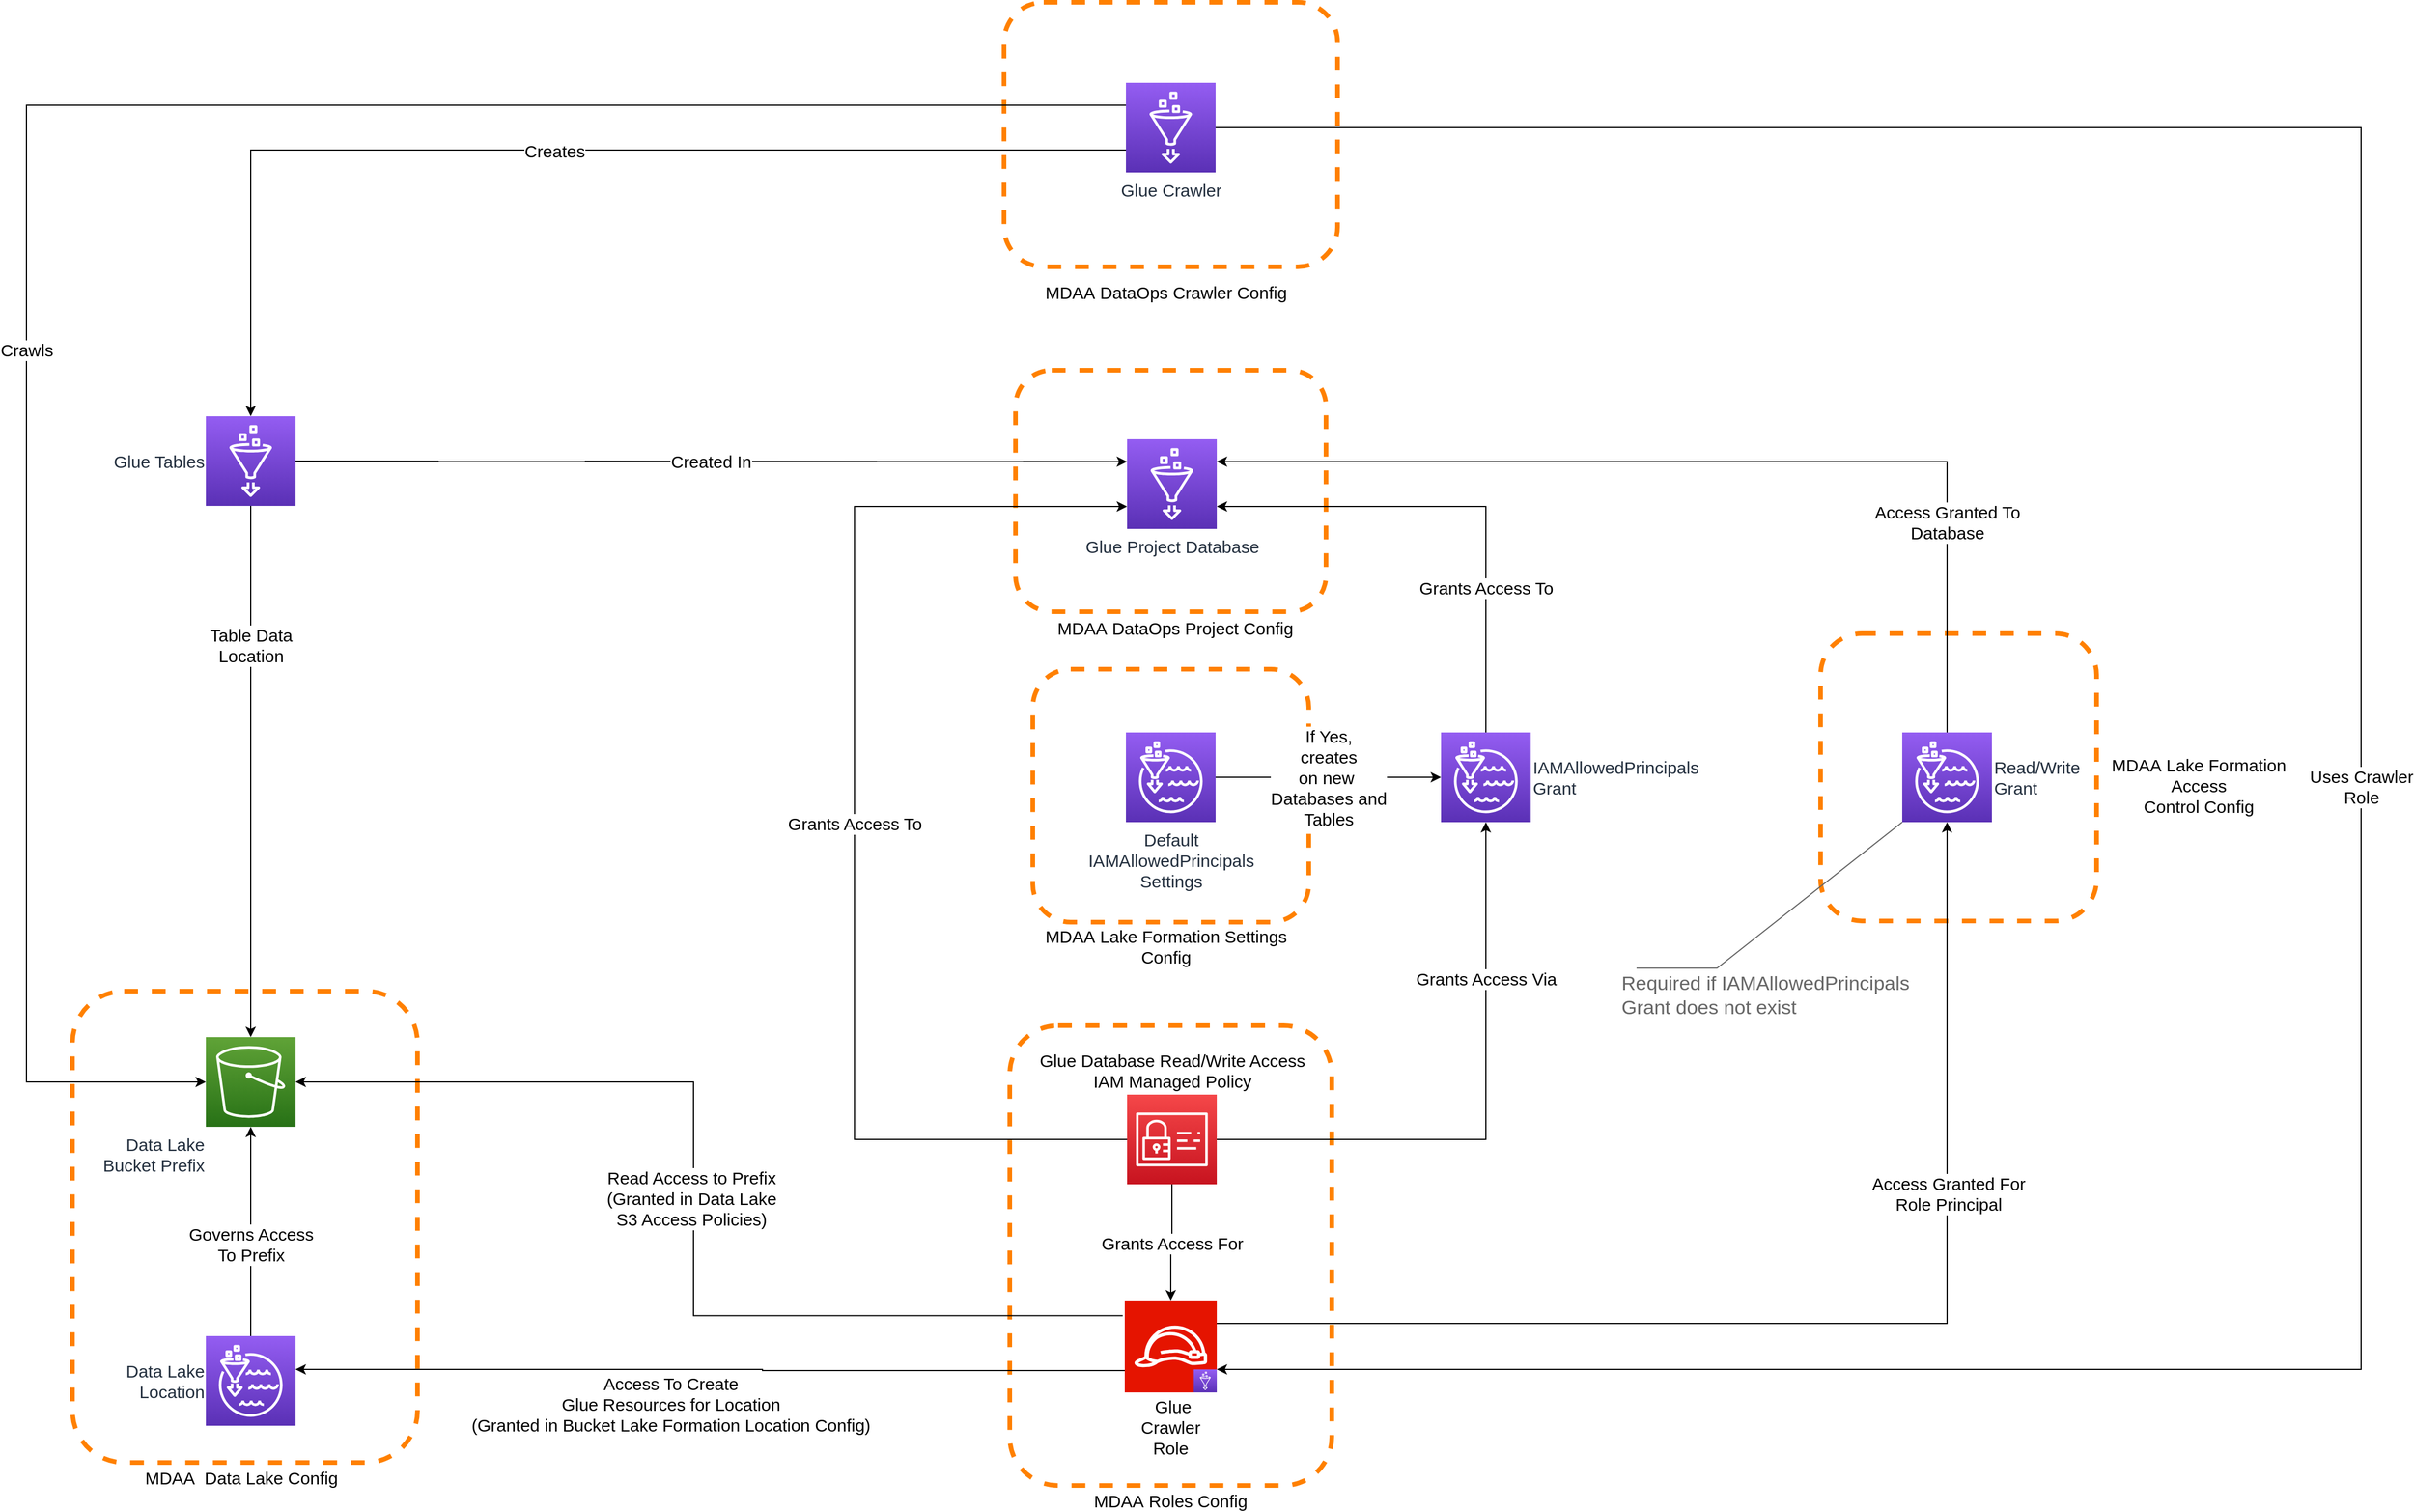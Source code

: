 <mxfile pages="3">
    <diagram id="gOtrL2URskDQ1UG0tlP5" name="LF Crawlers">
        <mxGraphModel dx="2683" dy="2434" grid="1" gridSize="10" guides="1" tooltips="1" connect="1" arrows="1" fold="1" page="1" pageScale="1" pageWidth="1700" pageHeight="1100" background="#FFFFFF" math="0" shadow="0">
            <root>
                <mxCell id="XlJ5XplLEghIa-awfUSN-0"/>
                <mxCell id="XlJ5XplLEghIa-awfUSN-1" parent="XlJ5XplLEghIa-awfUSN-0"/>
                <mxCell id="XlJ5XplLEghIa-awfUSN-9" value="&lt;span style=&quot;color: rgb(0 , 0 , 0)&quot;&gt;MDAA&amp;nbsp;&amp;nbsp;&lt;/span&gt;&lt;font color=&quot;#000000&quot; style=&quot;font-size: 15px&quot;&gt;Data Lake Config&lt;/font&gt;" style="rounded=1;whiteSpace=wrap;html=1;fontColor=#FFFFFF;strokeColor=#FF8000;strokeWidth=4;fillColor=none;dashed=1;verticalAlign=middle;movableLabel=1;fontSize=15;" parent="XlJ5XplLEghIa-awfUSN-1" vertex="1">
                    <mxGeometry x="610" y="700" width="300" height="410" as="geometry">
                        <mxPoint x="-3" y="218" as="offset"/>
                    </mxGeometry>
                </mxCell>
                <mxCell id="7nMsDC21vSKUT9zVy8fL-2" value="&lt;span style=&quot;color: rgb(0 , 0 , 0)&quot;&gt;MDAA&amp;nbsp;&lt;/span&gt;&lt;font color=&quot;#000000&quot; style=&quot;font-size: 15px&quot;&gt;Lake Formation Settings&lt;br&gt;Config&lt;br&gt;&lt;/font&gt;" style="rounded=1;whiteSpace=wrap;html=1;fontColor=#FFFFFF;strokeColor=#FF8000;strokeWidth=4;fillColor=none;dashed=1;verticalAlign=middle;movableLabel=1;fontSize=15;" parent="XlJ5XplLEghIa-awfUSN-1" vertex="1">
                    <mxGeometry x="1445" y="420" width="240" height="220" as="geometry">
                        <mxPoint x="-4" y="131" as="offset"/>
                    </mxGeometry>
                </mxCell>
                <mxCell id="XlJ5XplLEghIa-awfUSN-29" value="&lt;span style=&quot;color: rgb(0 , 0 , 0)&quot;&gt;MDAA&amp;nbsp;&lt;/span&gt;&lt;font color=&quot;#000000&quot; style=&quot;font-size: 15px&quot;&gt;Roles Config&lt;/font&gt;" style="rounded=1;whiteSpace=wrap;html=1;fontColor=#FFFFFF;strokeColor=#FF8000;strokeWidth=4;fillColor=none;dashed=1;verticalAlign=middle;movableLabel=1;fontSize=15;" parent="XlJ5XplLEghIa-awfUSN-1" vertex="1">
                    <mxGeometry x="1425" y="730" width="280" height="400" as="geometry">
                        <mxPoint y="213" as="offset"/>
                    </mxGeometry>
                </mxCell>
                <mxCell id="XlJ5XplLEghIa-awfUSN-25" value="&lt;span style=&quot;color: rgb(0 , 0 , 0)&quot;&gt;MDAA&amp;nbsp;&lt;/span&gt;&lt;font color=&quot;#000000&quot; style=&quot;font-size: 15px&quot;&gt;Lake Formation &lt;br&gt;Access &lt;br&gt;Control Config&lt;/font&gt;" style="rounded=1;whiteSpace=wrap;html=1;fontColor=#FFFFFF;strokeColor=#FF8000;strokeWidth=4;fillColor=none;dashed=1;verticalAlign=middle;movableLabel=1;fontSize=15;" parent="XlJ5XplLEghIa-awfUSN-1" vertex="1">
                    <mxGeometry x="2130" y="389" width="240" height="250" as="geometry">
                        <mxPoint x="209" y="7" as="offset"/>
                    </mxGeometry>
                </mxCell>
                <mxCell id="XlJ5XplLEghIa-awfUSN-16" value="Governs Access&lt;br style=&quot;font-size: 15px;&quot;&gt;To Prefix" style="edgeStyle=orthogonalEdgeStyle;rounded=0;orthogonalLoop=1;jettySize=auto;html=1;entryX=0.5;entryY=1;entryDx=0;entryDy=0;entryPerimeter=0;fontColor=#000000;exitX=0.5;exitY=0;exitDx=0;exitDy=0;exitPerimeter=0;fontSize=15;" parent="XlJ5XplLEghIa-awfUSN-1" source="XlJ5XplLEghIa-awfUSN-6" target="XlJ5XplLEghIa-awfUSN-7" edge="1">
                    <mxGeometry x="-0.121" relative="1" as="geometry">
                        <Array as="points">
                            <mxPoint x="765" y="930"/>
                            <mxPoint x="765" y="930"/>
                        </Array>
                        <mxPoint as="offset"/>
                    </mxGeometry>
                </mxCell>
                <mxCell id="XlJ5XplLEghIa-awfUSN-6" value="Data Lake &lt;br style=&quot;font-size: 15px;&quot;&gt;Location" style="sketch=0;points=[[0,0,0],[0.25,0,0],[0.5,0,0],[0.75,0,0],[1,0,0],[0,1,0],[0.25,1,0],[0.5,1,0],[0.75,1,0],[1,1,0],[0,0.25,0],[0,0.5,0],[0,0.75,0],[1,0.25,0],[1,0.5,0],[1,0.75,0]];outlineConnect=0;fontColor=#232F3E;gradientColor=#945DF2;gradientDirection=north;fillColor=#5A30B5;strokeColor=#ffffff;dashed=0;verticalLabelPosition=middle;verticalAlign=middle;align=right;html=1;fontSize=15;fontStyle=0;aspect=fixed;shape=mxgraph.aws4.resourceIcon;resIcon=mxgraph.aws4.lake_formation;labelPosition=left;" parent="XlJ5XplLEghIa-awfUSN-1" vertex="1">
                    <mxGeometry x="726" y="1000" width="78" height="78" as="geometry"/>
                </mxCell>
                <mxCell id="XlJ5XplLEghIa-awfUSN-7" value="Data Lake &lt;br&gt;Bucket Prefix" style="sketch=0;points=[[0,0,0],[0.25,0,0],[0.5,0,0],[0.75,0,0],[1,0,0],[0,1,0],[0.25,1,0],[0.5,1,0],[0.75,1,0],[1,1,0],[0,0.25,0],[0,0.5,0],[0,0.75,0],[1,0.25,0],[1,0.5,0],[1,0.75,0]];outlineConnect=0;fontColor=#232F3E;gradientColor=#60A337;gradientDirection=north;fillColor=#277116;strokeColor=#ffffff;dashed=0;verticalLabelPosition=bottom;verticalAlign=top;align=right;html=1;fontSize=15;fontStyle=0;aspect=fixed;shape=mxgraph.aws4.resourceIcon;resIcon=mxgraph.aws4.s3;labelPosition=left;" parent="XlJ5XplLEghIa-awfUSN-1" vertex="1">
                    <mxGeometry x="726" y="740" width="78" height="78" as="geometry"/>
                </mxCell>
                <mxCell id="XlJ5XplLEghIa-awfUSN-17" value="" style="group;labelPosition=center;verticalLabelPosition=middle;align=center;verticalAlign=middle;fontSize=15;" parent="XlJ5XplLEghIa-awfUSN-1" vertex="1" connectable="0">
                    <mxGeometry x="1525" y="969" width="80" height="80" as="geometry"/>
                </mxCell>
                <mxCell id="XlJ5XplLEghIa-awfUSN-18" value="&lt;font color=&quot;#000000&quot; style=&quot;font-size: 15px&quot;&gt;&amp;nbsp;Glue Crawler&lt;br style=&quot;font-size: 15px&quot;&gt;Role&lt;br style=&quot;font-size: 15px&quot;&gt;&lt;/font&gt;" style="whiteSpace=wrap;html=1;aspect=fixed;fontColor=#ffffff;strokeColor=none;strokeWidth=4;fillColor=#e51400;verticalAlign=bottom;movableLabel=1;fontSize=15;" parent="XlJ5XplLEghIa-awfUSN-17" vertex="1">
                    <mxGeometry width="80" height="80" as="geometry">
                        <mxPoint y="60" as="offset"/>
                    </mxGeometry>
                </mxCell>
                <mxCell id="XlJ5XplLEghIa-awfUSN-19" value="" style="sketch=0;outlineConnect=0;fontColor=#232F3E;gradientColor=none;fillColor=#FFFFFF;strokeColor=none;dashed=0;verticalLabelPosition=bottom;verticalAlign=top;align=center;html=1;fontSize=15;fontStyle=0;aspect=fixed;pointerEvents=1;shape=mxgraph.aws4.role;" parent="XlJ5XplLEghIa-awfUSN-17" vertex="1">
                    <mxGeometry x="7.78" y="21.82" width="64.45" height="36.36" as="geometry"/>
                </mxCell>
                <mxCell id="XlJ5XplLEghIa-awfUSN-22" value="" style="sketch=0;points=[[0,0,0],[0.25,0,0],[0.5,0,0],[0.75,0,0],[1,0,0],[0,1,0],[0.25,1,0],[0.5,1,0],[0.75,1,0],[1,1,0],[0,0.25,0],[0,0.5,0],[0,0.75,0],[1,0.25,0],[1,0.5,0],[1,0.75,0]];outlineConnect=0;fontColor=#232F3E;gradientColor=#945DF2;gradientDirection=north;fillColor=#5A30B5;strokeColor=#ffffff;dashed=0;verticalLabelPosition=bottom;verticalAlign=top;align=center;html=1;fontSize=15;fontStyle=0;aspect=fixed;shape=mxgraph.aws4.resourceIcon;resIcon=mxgraph.aws4.glue;" parent="XlJ5XplLEghIa-awfUSN-17" vertex="1">
                    <mxGeometry x="60" y="60" width="20" height="20" as="geometry"/>
                </mxCell>
                <mxCell id="XlJ5XplLEghIa-awfUSN-20" style="edgeStyle=orthogonalEdgeStyle;rounded=0;orthogonalLoop=1;jettySize=auto;html=1;entryX=1;entryY=0.5;entryDx=0;entryDy=0;entryPerimeter=0;fontColor=#000000;exitX=-0.022;exitY=0.165;exitDx=0;exitDy=0;fontSize=15;exitPerimeter=0;" parent="XlJ5XplLEghIa-awfUSN-1" source="XlJ5XplLEghIa-awfUSN-18" target="XlJ5XplLEghIa-awfUSN-7" edge="1">
                    <mxGeometry relative="1" as="geometry">
                        <Array as="points">
                            <mxPoint x="1150" y="982"/>
                            <mxPoint x="1150" y="779"/>
                        </Array>
                    </mxGeometry>
                </mxCell>
                <mxCell id="XlJ5XplLEghIa-awfUSN-21" value="Read Access to Prefix&lt;br style=&quot;font-size: 15px&quot;&gt;(Granted in Data Lake&lt;br style=&quot;font-size: 15px&quot;&gt;S3 Access Policies)" style="edgeLabel;html=1;align=center;verticalAlign=middle;resizable=0;points=[];fontColor=#000000;fontSize=15;" parent="XlJ5XplLEghIa-awfUSN-20" vertex="1" connectable="0">
                    <mxGeometry x="-0.682" y="-2" relative="1" as="geometry">
                        <mxPoint x="-229" y="-100" as="offset"/>
                    </mxGeometry>
                </mxCell>
                <mxCell id="XlJ5XplLEghIa-awfUSN-24" value="Access To Create &lt;br style=&quot;font-size: 15px;&quot;&gt;Glue Resources for Location&lt;br style=&quot;font-size: 15px;&quot;&gt;(Granted in Bucket Lake Formation Location Config)" style="edgeStyle=orthogonalEdgeStyle;rounded=0;orthogonalLoop=1;jettySize=auto;html=1;fontColor=#000000;fontSize=15;" parent="XlJ5XplLEghIa-awfUSN-1" source="XlJ5XplLEghIa-awfUSN-18" target="XlJ5XplLEghIa-awfUSN-6" edge="1">
                    <mxGeometry x="0.099" y="30" relative="1" as="geometry">
                        <Array as="points">
                            <mxPoint x="1210" y="1030"/>
                            <mxPoint x="1210" y="1029"/>
                        </Array>
                        <mxPoint as="offset"/>
                    </mxGeometry>
                </mxCell>
                <mxCell id="XlJ5XplLEghIa-awfUSN-26" value="&lt;span style=&quot;color: rgb(0 , 0 , 0)&quot;&gt;MDAA&amp;nbsp;&lt;/span&gt;&lt;font color=&quot;#000000&quot; style=&quot;font-size: 15px&quot;&gt;DataOps Project Config&lt;/font&gt;" style="rounded=1;whiteSpace=wrap;html=1;fontColor=#FFFFFF;strokeColor=#FF8000;strokeWidth=4;fillColor=none;dashed=1;verticalAlign=middle;movableLabel=1;fontSize=15;" parent="XlJ5XplLEghIa-awfUSN-1" vertex="1">
                    <mxGeometry x="1430" y="160" width="270" height="210" as="geometry">
                        <mxPoint x="4" y="119" as="offset"/>
                    </mxGeometry>
                </mxCell>
                <mxCell id="XlJ5XplLEghIa-awfUSN-27" value="Glue Project Database" style="sketch=0;points=[[0,0,0],[0.25,0,0],[0.5,0,0],[0.75,0,0],[1,0,0],[0,1,0],[0.25,1,0],[0.5,1,0],[0.75,1,0],[1,1,0],[0,0.25,0],[0,0.5,0],[0,0.75,0],[1,0.25,0],[1,0.5,0],[1,0.75,0]];outlineConnect=0;fontColor=#232F3E;gradientColor=#945DF2;gradientDirection=north;fillColor=#5A30B5;strokeColor=#ffffff;dashed=0;verticalLabelPosition=bottom;verticalAlign=top;align=center;html=1;fontSize=15;fontStyle=0;aspect=fixed;shape=mxgraph.aws4.resourceIcon;resIcon=mxgraph.aws4.glue;" parent="XlJ5XplLEghIa-awfUSN-1" vertex="1">
                    <mxGeometry x="1527" y="220" width="78" height="78" as="geometry"/>
                </mxCell>
                <mxCell id="XlJ5XplLEghIa-awfUSN-28" value="&lt;span style=&quot;color: rgb(0 , 0 , 0)&quot;&gt;MDAA&amp;nbsp;&lt;/span&gt;&lt;font color=&quot;#000000&quot; style=&quot;font-size: 15px&quot;&gt;DataOps Crawler Config&lt;/font&gt;" style="rounded=1;whiteSpace=wrap;html=1;fontColor=#FFFFFF;strokeColor=#FF8000;strokeWidth=4;fillColor=none;dashed=1;verticalAlign=middle;movableLabel=1;fontSize=15;" parent="XlJ5XplLEghIa-awfUSN-1" vertex="1">
                    <mxGeometry x="1420" y="-160" width="290" height="230" as="geometry">
                        <mxPoint x="-4" y="137" as="offset"/>
                    </mxGeometry>
                </mxCell>
                <mxCell id="XlJ5XplLEghIa-awfUSN-35" value="Uses Crawler&lt;br&gt;Role" style="edgeStyle=orthogonalEdgeStyle;rounded=0;orthogonalLoop=1;jettySize=auto;html=1;entryX=1;entryY=0;entryDx=0;entryDy=0;fontColor=#000000;fontSize=15;entryPerimeter=0;" parent="XlJ5XplLEghIa-awfUSN-1" source="XlJ5XplLEghIa-awfUSN-32" target="XlJ5XplLEghIa-awfUSN-22" edge="1">
                    <mxGeometry x="0.022" relative="1" as="geometry">
                        <Array as="points">
                            <mxPoint x="2600" y="-51"/>
                            <mxPoint x="2600" y="1029"/>
                        </Array>
                        <mxPoint y="-1" as="offset"/>
                    </mxGeometry>
                </mxCell>
                <mxCell id="XlJ5XplLEghIa-awfUSN-37" value="Creates" style="edgeStyle=orthogonalEdgeStyle;rounded=0;orthogonalLoop=1;jettySize=auto;html=1;fontColor=#000000;exitX=0;exitY=0.75;exitDx=0;exitDy=0;exitPerimeter=0;fontSize=15;" parent="XlJ5XplLEghIa-awfUSN-1" source="XlJ5XplLEghIa-awfUSN-32" target="XlJ5XplLEghIa-awfUSN-36" edge="1">
                    <mxGeometry relative="1" as="geometry"/>
                </mxCell>
                <mxCell id="XlJ5XplLEghIa-awfUSN-39" value="Crawls" style="edgeStyle=orthogonalEdgeStyle;rounded=0;orthogonalLoop=1;jettySize=auto;html=1;fontColor=#000000;exitX=0;exitY=0.25;exitDx=0;exitDy=0;exitPerimeter=0;fontSize=15;entryX=0;entryY=0.5;entryDx=0;entryDy=0;entryPerimeter=0;" parent="XlJ5XplLEghIa-awfUSN-1" source="XlJ5XplLEghIa-awfUSN-32" target="XlJ5XplLEghIa-awfUSN-7" edge="1">
                    <mxGeometry x="0.191" relative="1" as="geometry">
                        <mxPoint x="730" y="759" as="targetPoint"/>
                        <Array as="points">
                            <mxPoint x="570" y="-70"/>
                            <mxPoint x="570" y="779"/>
                        </Array>
                        <mxPoint as="offset"/>
                    </mxGeometry>
                </mxCell>
                <mxCell id="XlJ5XplLEghIa-awfUSN-32" value="Glue Crawler" style="sketch=0;points=[[0,0,0],[0.25,0,0],[0.5,0,0],[0.75,0,0],[1,0,0],[0,1,0],[0.25,1,0],[0.5,1,0],[0.75,1,0],[1,1,0],[0,0.25,0],[0,0.5,0],[0,0.75,0],[1,0.25,0],[1,0.5,0],[1,0.75,0]];outlineConnect=0;fontColor=#232F3E;gradientColor=#945DF2;gradientDirection=north;fillColor=#5A30B5;strokeColor=#ffffff;dashed=0;verticalLabelPosition=bottom;verticalAlign=top;align=center;html=1;fontSize=15;fontStyle=0;aspect=fixed;shape=mxgraph.aws4.resourceIcon;resIcon=mxgraph.aws4.glue;" parent="XlJ5XplLEghIa-awfUSN-1" vertex="1">
                    <mxGeometry x="1526" y="-90" width="78" height="78" as="geometry"/>
                </mxCell>
                <mxCell id="XlJ5XplLEghIa-awfUSN-38" value="Table Data &lt;br&gt;Location" style="edgeStyle=orthogonalEdgeStyle;rounded=0;orthogonalLoop=1;jettySize=auto;html=1;entryX=0.5;entryY=0;entryDx=0;entryDy=0;entryPerimeter=0;fontColor=#000000;exitX=0.5;exitY=1;exitDx=0;exitDy=0;exitPerimeter=0;fontSize=15;" parent="XlJ5XplLEghIa-awfUSN-1" source="XlJ5XplLEghIa-awfUSN-36" target="XlJ5XplLEghIa-awfUSN-7" edge="1">
                    <mxGeometry x="-0.479" relative="1" as="geometry">
                        <Array as="points">
                            <mxPoint x="765" y="550"/>
                            <mxPoint x="765" y="550"/>
                        </Array>
                        <mxPoint as="offset"/>
                    </mxGeometry>
                </mxCell>
                <mxCell id="XlJ5XplLEghIa-awfUSN-40" value="Created In" style="edgeStyle=orthogonalEdgeStyle;rounded=0;orthogonalLoop=1;jettySize=auto;html=1;entryX=0;entryY=0.25;entryDx=0;entryDy=0;entryPerimeter=0;fontColor=#000000;fontSize=15;exitX=1;exitY=0.5;exitDx=0;exitDy=0;exitPerimeter=0;" parent="XlJ5XplLEghIa-awfUSN-1" source="XlJ5XplLEghIa-awfUSN-36" target="XlJ5XplLEghIa-awfUSN-27" edge="1">
                    <mxGeometry relative="1" as="geometry">
                        <Array as="points">
                            <mxPoint x="804" y="240"/>
                        </Array>
                    </mxGeometry>
                </mxCell>
                <mxCell id="XlJ5XplLEghIa-awfUSN-36" value="Glue Tables" style="sketch=0;points=[[0,0,0],[0.25,0,0],[0.5,0,0],[0.75,0,0],[1,0,0],[0,1,0],[0.25,1,0],[0.5,1,0],[0.75,1,0],[1,1,0],[0,0.25,0],[0,0.5,0],[0,0.75,0],[1,0.25,0],[1,0.5,0],[1,0.75,0]];outlineConnect=0;fontColor=#232F3E;gradientColor=#945DF2;gradientDirection=north;fillColor=#5A30B5;strokeColor=#ffffff;dashed=0;verticalLabelPosition=middle;verticalAlign=middle;align=right;html=1;fontSize=15;fontStyle=0;aspect=fixed;shape=mxgraph.aws4.resourceIcon;resIcon=mxgraph.aws4.glue;labelPosition=left;" parent="XlJ5XplLEghIa-awfUSN-1" vertex="1">
                    <mxGeometry x="726" y="200" width="78" height="78" as="geometry"/>
                </mxCell>
                <mxCell id="XlJ5XplLEghIa-awfUSN-45" value="Access Granted To&lt;br&gt;Database" style="edgeStyle=orthogonalEdgeStyle;rounded=0;orthogonalLoop=1;jettySize=auto;html=1;fontColor=#000000;fontSize=15;exitX=0.5;exitY=0;exitDx=0;exitDy=0;exitPerimeter=0;entryX=1;entryY=0.25;entryDx=0;entryDy=0;entryPerimeter=0;" parent="XlJ5XplLEghIa-awfUSN-1" source="XlJ5XplLEghIa-awfUSN-42" target="XlJ5XplLEghIa-awfUSN-27" edge="1">
                    <mxGeometry x="-0.578" relative="1" as="geometry">
                        <Array as="points">
                            <mxPoint x="2240" y="240"/>
                        </Array>
                        <mxPoint as="offset"/>
                    </mxGeometry>
                </mxCell>
                <mxCell id="XlJ5XplLEghIa-awfUSN-42" value="Read/Write &lt;br&gt;Grant" style="sketch=0;points=[[0,0,0],[0.25,0,0],[0.5,0,0],[0.75,0,0],[1,0,0],[0,1,0],[0.25,1,0],[0.5,1,0],[0.75,1,0],[1,1,0],[0,0.25,0],[0,0.5,0],[0,0.75,0],[1,0.25,0],[1,0.5,0],[1,0.75,0]];outlineConnect=0;fontColor=#232F3E;gradientColor=#945DF2;gradientDirection=north;fillColor=#5A30B5;strokeColor=#ffffff;dashed=0;verticalLabelPosition=middle;verticalAlign=middle;align=left;html=1;fontSize=15;fontStyle=0;aspect=fixed;shape=mxgraph.aws4.resourceIcon;resIcon=mxgraph.aws4.lake_formation;labelPosition=right;" parent="XlJ5XplLEghIa-awfUSN-1" vertex="1">
                    <mxGeometry x="2201" y="475" width="78" height="78" as="geometry"/>
                </mxCell>
                <mxCell id="XlJ5XplLEghIa-awfUSN-43" value="Grants Access To" style="edgeStyle=orthogonalEdgeStyle;rounded=0;orthogonalLoop=1;jettySize=auto;html=1;fontColor=#000000;exitX=0;exitY=0.5;exitDx=0;exitDy=0;exitPerimeter=0;fontSize=15;entryX=0;entryY=0.75;entryDx=0;entryDy=0;entryPerimeter=0;" parent="XlJ5XplLEghIa-awfUSN-1" source="XlJ5XplLEghIa-awfUSN-46" target="XlJ5XplLEghIa-awfUSN-27" edge="1">
                    <mxGeometry relative="1" as="geometry">
                        <mxPoint x="1520" y="279" as="targetPoint"/>
                        <Array as="points">
                            <mxPoint x="1290" y="829"/>
                            <mxPoint x="1290" y="279"/>
                        </Array>
                    </mxGeometry>
                </mxCell>
                <mxCell id="XlJ5XplLEghIa-awfUSN-44" value="Access Granted For&lt;br&gt;Role Principal" style="edgeStyle=orthogonalEdgeStyle;rounded=0;orthogonalLoop=1;jettySize=auto;html=1;entryX=0.5;entryY=1;entryDx=0;entryDy=0;entryPerimeter=0;fontColor=#000000;exitX=1;exitY=0.25;exitDx=0;exitDy=0;fontSize=15;" parent="XlJ5XplLEghIa-awfUSN-1" source="XlJ5XplLEghIa-awfUSN-18" target="XlJ5XplLEghIa-awfUSN-42" edge="1">
                    <mxGeometry x="0.397" y="-1" relative="1" as="geometry">
                        <Array as="points">
                            <mxPoint x="2240" y="989"/>
                        </Array>
                        <mxPoint as="offset"/>
                    </mxGeometry>
                </mxCell>
                <mxCell id="XlJ5XplLEghIa-awfUSN-48" value="Grants Access For" style="edgeStyle=orthogonalEdgeStyle;rounded=0;orthogonalLoop=1;jettySize=auto;html=1;entryX=0.5;entryY=0;entryDx=0;entryDy=0;fontColor=#000000;fontSize=15;" parent="XlJ5XplLEghIa-awfUSN-1" source="XlJ5XplLEghIa-awfUSN-46" target="XlJ5XplLEghIa-awfUSN-18" edge="1">
                    <mxGeometry relative="1" as="geometry"/>
                </mxCell>
                <mxCell id="7nMsDC21vSKUT9zVy8fL-7" value="Grants Access Via" style="edgeStyle=orthogonalEdgeStyle;rounded=0;orthogonalLoop=1;jettySize=auto;html=1;fontSize=15;fontColor=#000000;" parent="XlJ5XplLEghIa-awfUSN-1" source="XlJ5XplLEghIa-awfUSN-46" target="7nMsDC21vSKUT9zVy8fL-4" edge="1">
                    <mxGeometry x="0.463" relative="1" as="geometry">
                        <mxPoint y="-1" as="offset"/>
                    </mxGeometry>
                </mxCell>
                <mxCell id="XlJ5XplLEghIa-awfUSN-46" value="&lt;span style=&quot;color: rgb(0 , 0 , 0) ; font-family: &amp;#34;helvetica&amp;#34; ; font-size: 15px ; font-style: normal ; font-weight: 400 ; letter-spacing: normal ; text-align: center ; text-indent: 0px ; text-transform: none ; word-spacing: 0px ; background-color: rgb(255 , 255 , 255) ; display: inline ; float: none&quot;&gt;Glue Database Read/Write Access&lt;/span&gt;&lt;br style=&quot;color: rgb(0 , 0 , 0) ; font-family: &amp;#34;helvetica&amp;#34; ; font-size: 15px ; font-style: normal ; font-weight: 400 ; letter-spacing: normal ; text-align: center ; text-indent: 0px ; text-transform: none ; word-spacing: 0px&quot;&gt;&lt;span style=&quot;color: rgb(0 , 0 , 0) ; font-family: &amp;#34;helvetica&amp;#34; ; font-size: 15px ; font-style: normal ; font-weight: 400 ; letter-spacing: normal ; text-align: center ; text-indent: 0px ; text-transform: none ; word-spacing: 0px ; background-color: rgb(255 , 255 , 255) ; display: inline ; float: none&quot;&gt;IAM Managed Policy&lt;/span&gt;&lt;br style=&quot;color: rgb(0 , 0 , 0) ; font-family: &amp;#34;helvetica&amp;#34; ; font-size: 15px ; font-style: normal ; font-weight: 400 ; letter-spacing: normal ; text-align: center ; text-indent: 0px ; text-transform: none ; word-spacing: 0px&quot;&gt;" style="sketch=0;points=[[0,0,0],[0.25,0,0],[0.5,0,0],[0.75,0,0],[1,0,0],[0,1,0],[0.25,1,0],[0.5,1,0],[0.75,1,0],[1,1,0],[0,0.25,0],[0,0.5,0],[0,0.75,0],[1,0.25,0],[1,0.5,0],[1,0.75,0]];outlineConnect=0;fontColor=#232F3E;gradientColor=#F54749;gradientDirection=north;fillColor=#C7131F;strokeColor=#ffffff;dashed=0;verticalLabelPosition=top;verticalAlign=bottom;align=center;html=1;fontSize=15;fontStyle=0;aspect=fixed;shape=mxgraph.aws4.resourceIcon;resIcon=mxgraph.aws4.identity_and_access_management;labelPosition=center;" parent="XlJ5XplLEghIa-awfUSN-1" vertex="1">
                    <mxGeometry x="1527" y="790" width="78" height="78" as="geometry"/>
                </mxCell>
                <mxCell id="7nMsDC21vSKUT9zVy8fL-5" value="If Yes,&lt;br&gt;creates&lt;br&gt;on new&amp;nbsp;&lt;br&gt;Databases and&lt;br&gt;Tables" style="edgeStyle=orthogonalEdgeStyle;rounded=0;orthogonalLoop=1;jettySize=auto;html=1;fontSize=15;fontColor=#000000;" parent="XlJ5XplLEghIa-awfUSN-1" source="7nMsDC21vSKUT9zVy8fL-1" target="7nMsDC21vSKUT9zVy8fL-4" edge="1">
                    <mxGeometry relative="1" as="geometry"/>
                </mxCell>
                <mxCell id="7nMsDC21vSKUT9zVy8fL-1" value="Default&lt;br&gt;IAMAllowedPrincipals&lt;br&gt;Settings" style="sketch=0;points=[[0,0,0],[0.25,0,0],[0.5,0,0],[0.75,0,0],[1,0,0],[0,1,0],[0.25,1,0],[0.5,1,0],[0.75,1,0],[1,1,0],[0,0.25,0],[0,0.5,0],[0,0.75,0],[1,0.25,0],[1,0.5,0],[1,0.75,0]];outlineConnect=0;fontColor=#232F3E;gradientColor=#945DF2;gradientDirection=north;fillColor=#5A30B5;strokeColor=#ffffff;dashed=0;verticalLabelPosition=bottom;verticalAlign=top;align=center;html=1;fontSize=15;fontStyle=0;aspect=fixed;shape=mxgraph.aws4.resourceIcon;resIcon=mxgraph.aws4.lake_formation;labelPosition=center;" parent="XlJ5XplLEghIa-awfUSN-1" vertex="1">
                    <mxGeometry x="1526" y="475" width="78" height="78" as="geometry"/>
                </mxCell>
                <mxCell id="7nMsDC21vSKUT9zVy8fL-6" value="Grants Access To" style="edgeStyle=orthogonalEdgeStyle;rounded=0;orthogonalLoop=1;jettySize=auto;html=1;entryX=1;entryY=0.75;entryDx=0;entryDy=0;entryPerimeter=0;fontSize=15;fontColor=#000000;" parent="XlJ5XplLEghIa-awfUSN-1" source="7nMsDC21vSKUT9zVy8fL-4" target="XlJ5XplLEghIa-awfUSN-27" edge="1">
                    <mxGeometry x="-0.414" relative="1" as="geometry">
                        <Array as="points">
                            <mxPoint x="1839" y="279"/>
                        </Array>
                        <mxPoint as="offset"/>
                    </mxGeometry>
                </mxCell>
                <mxCell id="7nMsDC21vSKUT9zVy8fL-4" value="IAMAllowedPrincipals&lt;br&gt;Grant" style="sketch=0;points=[[0,0,0],[0.25,0,0],[0.5,0,0],[0.75,0,0],[1,0,0],[0,1,0],[0.25,1,0],[0.5,1,0],[0.75,1,0],[1,1,0],[0,0.25,0],[0,0.5,0],[0,0.75,0],[1,0.25,0],[1,0.5,0],[1,0.75,0]];outlineConnect=0;fontColor=#232F3E;gradientColor=#945DF2;gradientDirection=north;fillColor=#5A30B5;strokeColor=#ffffff;dashed=0;verticalLabelPosition=middle;verticalAlign=middle;align=left;html=1;fontSize=15;fontStyle=0;aspect=fixed;shape=mxgraph.aws4.resourceIcon;resIcon=mxgraph.aws4.lake_formation;labelPosition=right;" parent="XlJ5XplLEghIa-awfUSN-1" vertex="1">
                    <mxGeometry x="1800" y="475" width="78" height="78" as="geometry"/>
                </mxCell>
                <mxCell id="7nMsDC21vSKUT9zVy8fL-8" value="Required if IAMAllowedPrincipals&lt;br&gt;Grant&amp;nbsp;does not exist" style="strokeWidth=1;shadow=0;dashed=0;align=center;html=1;shape=mxgraph.mockup.text.callout;linkText=;textSize=17;textColor=#666666;callDir=SW;callStyle=line;fontSize=17;fontColor=#666666;align=left;verticalAlign=bottom;strokeColor=#666666;fillColor=none;movableLabel=1;" parent="XlJ5XplLEghIa-awfUSN-1" vertex="1">
                    <mxGeometry x="1970" y="553" width="231" height="127" as="geometry">
                        <mxPoint x="-15" y="47" as="offset"/>
                    </mxGeometry>
                </mxCell>
            </root>
        </mxGraphModel>
    </diagram>
    <diagram name="LF Jobs" id="A9Fgcy2l-fBPzqSguryB">
        <mxGraphModel dx="3130" dy="2657" grid="1" gridSize="10" guides="1" tooltips="1" connect="1" arrows="1" fold="1" page="1" pageScale="1" pageWidth="1700" pageHeight="1100" background="#FFFFFF" math="0" shadow="0">
            <root>
                <mxCell id="zlxVHTxZF-DrcMVvX6r7-0"/>
                <mxCell id="zlxVHTxZF-DrcMVvX6r7-1" parent="zlxVHTxZF-DrcMVvX6r7-0"/>
                <mxCell id="zlxVHTxZF-DrcMVvX6r7-2" value="&lt;span style=&quot;color: rgb(0 , 0 , 0)&quot;&gt;MDAA&amp;nbsp;&lt;/span&gt;&lt;font color=&quot;#000000&quot; style=&quot;font-size: 15px&quot;&gt;Data Lake Config&lt;/font&gt;" style="rounded=1;whiteSpace=wrap;html=1;fontColor=#FFFFFF;strokeColor=#FF8000;strokeWidth=4;fillColor=none;dashed=1;verticalAlign=middle;movableLabel=1;fontSize=15;" parent="zlxVHTxZF-DrcMVvX6r7-1" vertex="1">
                    <mxGeometry x="610" y="700" width="300" height="410" as="geometry">
                        <mxPoint x="-3" y="218" as="offset"/>
                    </mxGeometry>
                </mxCell>
                <mxCell id="zlxVHTxZF-DrcMVvX6r7-3" value="&lt;span style=&quot;color: rgb(0 , 0 , 0)&quot;&gt;MDAA&amp;nbsp;&lt;/span&gt;&lt;font color=&quot;#000000&quot; style=&quot;font-size: 15px&quot;&gt;Lake Formation Settings&lt;br&gt;Config&lt;br&gt;&lt;/font&gt;" style="rounded=1;whiteSpace=wrap;html=1;fontColor=#FFFFFF;strokeColor=#FF8000;strokeWidth=4;fillColor=none;dashed=1;verticalAlign=middle;movableLabel=1;fontSize=15;" parent="zlxVHTxZF-DrcMVvX6r7-1" vertex="1">
                    <mxGeometry x="1445" y="420" width="240" height="220" as="geometry">
                        <mxPoint x="5" y="131" as="offset"/>
                    </mxGeometry>
                </mxCell>
                <mxCell id="zlxVHTxZF-DrcMVvX6r7-4" value="&lt;span style=&quot;color: rgb(0 , 0 , 0)&quot;&gt;MDAA&amp;nbsp;&lt;/span&gt;&lt;font color=&quot;#000000&quot; style=&quot;font-size: 15px&quot;&gt;Roles Config&lt;/font&gt;" style="rounded=1;whiteSpace=wrap;html=1;fontColor=#FFFFFF;strokeColor=#FF8000;strokeWidth=4;fillColor=none;dashed=1;verticalAlign=middle;movableLabel=1;fontSize=15;" parent="zlxVHTxZF-DrcMVvX6r7-1" vertex="1">
                    <mxGeometry x="1425" y="730" width="280" height="400" as="geometry">
                        <mxPoint x="-6" y="220" as="offset"/>
                    </mxGeometry>
                </mxCell>
                <mxCell id="zlxVHTxZF-DrcMVvX6r7-5" value="&lt;span style=&quot;color: rgb(0 , 0 , 0)&quot;&gt;MDAA&amp;nbsp;&lt;/span&gt;&lt;font color=&quot;#000000&quot; style=&quot;font-size: 15px&quot;&gt;Lake Formation &lt;br&gt;Access Control Config&lt;/font&gt;" style="rounded=1;whiteSpace=wrap;html=1;fontColor=#FFFFFF;strokeColor=#FF8000;strokeWidth=4;fillColor=none;dashed=1;verticalAlign=middle;movableLabel=1;fontSize=15;" parent="zlxVHTxZF-DrcMVvX6r7-1" vertex="1">
                    <mxGeometry x="2130" y="389" width="240" height="250" as="geometry">
                        <mxPoint x="205" y="2" as="offset"/>
                    </mxGeometry>
                </mxCell>
                <mxCell id="zlxVHTxZF-DrcMVvX6r7-6" value="Governs Access&lt;br style=&quot;font-size: 15px;&quot;&gt;To Prefix" style="edgeStyle=orthogonalEdgeStyle;rounded=0;orthogonalLoop=1;jettySize=auto;html=1;entryX=0.5;entryY=1;entryDx=0;entryDy=0;entryPerimeter=0;fontColor=#000000;exitX=0.5;exitY=0;exitDx=0;exitDy=0;exitPerimeter=0;fontSize=15;" parent="zlxVHTxZF-DrcMVvX6r7-1" source="zlxVHTxZF-DrcMVvX6r7-7" target="zlxVHTxZF-DrcMVvX6r7-8" edge="1">
                    <mxGeometry x="-0.121" relative="1" as="geometry">
                        <Array as="points">
                            <mxPoint x="765" y="930"/>
                            <mxPoint x="765" y="930"/>
                        </Array>
                        <mxPoint as="offset"/>
                    </mxGeometry>
                </mxCell>
                <mxCell id="zlxVHTxZF-DrcMVvX6r7-7" value="Data Lake &lt;br style=&quot;font-size: 15px;&quot;&gt;Location" style="sketch=0;points=[[0,0,0],[0.25,0,0],[0.5,0,0],[0.75,0,0],[1,0,0],[0,1,0],[0.25,1,0],[0.5,1,0],[0.75,1,0],[1,1,0],[0,0.25,0],[0,0.5,0],[0,0.75,0],[1,0.25,0],[1,0.5,0],[1,0.75,0]];outlineConnect=0;fontColor=#232F3E;gradientColor=#945DF2;gradientDirection=north;fillColor=#5A30B5;strokeColor=#ffffff;dashed=0;verticalLabelPosition=middle;verticalAlign=middle;align=right;html=1;fontSize=15;fontStyle=0;aspect=fixed;shape=mxgraph.aws4.resourceIcon;resIcon=mxgraph.aws4.lake_formation;labelPosition=left;" parent="zlxVHTxZF-DrcMVvX6r7-1" vertex="1">
                    <mxGeometry x="726" y="1000" width="78" height="78" as="geometry"/>
                </mxCell>
                <mxCell id="zlxVHTxZF-DrcMVvX6r7-8" value="Data Lake &lt;br&gt;Bucket Prefix" style="sketch=0;points=[[0,0,0],[0.25,0,0],[0.5,0,0],[0.75,0,0],[1,0,0],[0,1,0],[0.25,1,0],[0.5,1,0],[0.75,1,0],[1,1,0],[0,0.25,0],[0,0.5,0],[0,0.75,0],[1,0.25,0],[1,0.5,0],[1,0.75,0]];outlineConnect=0;fontColor=#232F3E;gradientColor=#60A337;gradientDirection=north;fillColor=#277116;strokeColor=#ffffff;dashed=0;verticalLabelPosition=bottom;verticalAlign=top;align=right;html=1;fontSize=15;fontStyle=0;aspect=fixed;shape=mxgraph.aws4.resourceIcon;resIcon=mxgraph.aws4.s3;labelPosition=left;" parent="zlxVHTxZF-DrcMVvX6r7-1" vertex="1">
                    <mxGeometry x="726" y="740" width="78" height="78" as="geometry"/>
                </mxCell>
                <mxCell id="zlxVHTxZF-DrcMVvX6r7-9" value="" style="group;labelPosition=center;verticalLabelPosition=middle;align=center;verticalAlign=middle;fontSize=15;" parent="zlxVHTxZF-DrcMVvX6r7-1" vertex="1" connectable="0">
                    <mxGeometry x="1525" y="969" width="80" height="80" as="geometry"/>
                </mxCell>
                <mxCell id="zlxVHTxZF-DrcMVvX6r7-10" value="&lt;font color=&quot;#000000&quot; style=&quot;font-size: 15px&quot;&gt;&amp;nbsp;Glue Job&amp;nbsp;&lt;br style=&quot;font-size: 15px&quot;&gt;Role&lt;br style=&quot;font-size: 15px&quot;&gt;&lt;/font&gt;" style="whiteSpace=wrap;html=1;aspect=fixed;fontColor=#ffffff;strokeColor=none;strokeWidth=4;fillColor=#e51400;verticalAlign=bottom;movableLabel=1;fontSize=15;" parent="zlxVHTxZF-DrcMVvX6r7-9" vertex="1">
                    <mxGeometry width="80" height="80" as="geometry">
                        <mxPoint y="44" as="offset"/>
                    </mxGeometry>
                </mxCell>
                <mxCell id="zlxVHTxZF-DrcMVvX6r7-11" value="" style="sketch=0;outlineConnect=0;fontColor=#232F3E;gradientColor=none;fillColor=#FFFFFF;strokeColor=none;dashed=0;verticalLabelPosition=bottom;verticalAlign=top;align=center;html=1;fontSize=15;fontStyle=0;aspect=fixed;pointerEvents=1;shape=mxgraph.aws4.role;" parent="zlxVHTxZF-DrcMVvX6r7-9" vertex="1">
                    <mxGeometry x="7.78" y="21.82" width="64.45" height="36.36" as="geometry"/>
                </mxCell>
                <mxCell id="zlxVHTxZF-DrcMVvX6r7-12" value="" style="sketch=0;points=[[0,0,0],[0.25,0,0],[0.5,0,0],[0.75,0,0],[1,0,0],[0,1,0],[0.25,1,0],[0.5,1,0],[0.75,1,0],[1,1,0],[0,0.25,0],[0,0.5,0],[0,0.75,0],[1,0.25,0],[1,0.5,0],[1,0.75,0]];outlineConnect=0;fontColor=#232F3E;gradientColor=#945DF2;gradientDirection=north;fillColor=#5A30B5;strokeColor=#ffffff;dashed=0;verticalLabelPosition=bottom;verticalAlign=top;align=center;html=1;fontSize=15;fontStyle=0;aspect=fixed;shape=mxgraph.aws4.resourceIcon;resIcon=mxgraph.aws4.glue;" parent="zlxVHTxZF-DrcMVvX6r7-9" vertex="1">
                    <mxGeometry x="60" y="60" width="20" height="20" as="geometry"/>
                </mxCell>
                <mxCell id="zlxVHTxZF-DrcMVvX6r7-13" style="edgeStyle=orthogonalEdgeStyle;rounded=0;orthogonalLoop=1;jettySize=auto;html=1;entryX=1;entryY=0.75;entryDx=0;entryDy=0;entryPerimeter=0;fontColor=#000000;exitX=-0.022;exitY=0.165;exitDx=0;exitDy=0;fontSize=15;exitPerimeter=0;" parent="zlxVHTxZF-DrcMVvX6r7-1" source="zlxVHTxZF-DrcMVvX6r7-10" target="zlxVHTxZF-DrcMVvX6r7-8" edge="1">
                    <mxGeometry relative="1" as="geometry">
                        <Array as="points">
                            <mxPoint x="1150" y="983"/>
                            <mxPoint x="1150" y="799"/>
                        </Array>
                    </mxGeometry>
                </mxCell>
                <mxCell id="zlxVHTxZF-DrcMVvX6r7-14" value="Read Access to Prefix&lt;br style=&quot;font-size: 15px&quot;&gt;(Granted in Data Lake&lt;br style=&quot;font-size: 15px&quot;&gt;S3 Access Policies)" style="edgeLabel;html=1;align=center;verticalAlign=middle;resizable=0;points=[];fontColor=#000000;fontSize=15;" parent="zlxVHTxZF-DrcMVvX6r7-13" vertex="1" connectable="0">
                    <mxGeometry x="-0.682" y="-2" relative="1" as="geometry">
                        <mxPoint x="-229" y="-100" as="offset"/>
                    </mxGeometry>
                </mxCell>
                <mxCell id="zlxVHTxZF-DrcMVvX6r7-15" value="Access To Create &lt;br style=&quot;font-size: 15px;&quot;&gt;Glue Resources for Location&lt;br style=&quot;font-size: 15px;&quot;&gt;(Granted in Bucket Lake Formation Location Config)" style="edgeStyle=orthogonalEdgeStyle;rounded=0;orthogonalLoop=1;jettySize=auto;html=1;fontColor=#000000;fontSize=15;" parent="zlxVHTxZF-DrcMVvX6r7-1" source="zlxVHTxZF-DrcMVvX6r7-10" target="zlxVHTxZF-DrcMVvX6r7-7" edge="1">
                    <mxGeometry x="0.099" y="30" relative="1" as="geometry">
                        <Array as="points">
                            <mxPoint x="1210" y="1030"/>
                            <mxPoint x="1210" y="1029"/>
                        </Array>
                        <mxPoint as="offset"/>
                    </mxGeometry>
                </mxCell>
                <mxCell id="zlxVHTxZF-DrcMVvX6r7-16" value="&lt;span style=&quot;color: rgb(0 , 0 , 0)&quot;&gt;MDAA&amp;nbsp;&lt;/span&gt;&lt;font color=&quot;#000000&quot; style=&quot;font-size: 15px&quot;&gt;DataOps Project Config&lt;/font&gt;" style="rounded=1;whiteSpace=wrap;html=1;fontColor=#FFFFFF;strokeColor=#FF8000;strokeWidth=4;fillColor=none;dashed=1;verticalAlign=middle;movableLabel=1;fontSize=15;" parent="zlxVHTxZF-DrcMVvX6r7-1" vertex="1">
                    <mxGeometry x="1430" y="160" width="270" height="210" as="geometry">
                        <mxPoint x="4" y="119" as="offset"/>
                    </mxGeometry>
                </mxCell>
                <mxCell id="zlxVHTxZF-DrcMVvX6r7-17" value="Glue Project Database" style="sketch=0;points=[[0,0,0],[0.25,0,0],[0.5,0,0],[0.75,0,0],[1,0,0],[0,1,0],[0.25,1,0],[0.5,1,0],[0.75,1,0],[1,1,0],[0,0.25,0],[0,0.5,0],[0,0.75,0],[1,0.25,0],[1,0.5,0],[1,0.75,0]];outlineConnect=0;fontColor=#232F3E;gradientColor=#945DF2;gradientDirection=north;fillColor=#5A30B5;strokeColor=#ffffff;dashed=0;verticalLabelPosition=bottom;verticalAlign=top;align=center;html=1;fontSize=15;fontStyle=0;aspect=fixed;shape=mxgraph.aws4.resourceIcon;resIcon=mxgraph.aws4.glue;" parent="zlxVHTxZF-DrcMVvX6r7-1" vertex="1">
                    <mxGeometry x="1527" y="220" width="78" height="78" as="geometry"/>
                </mxCell>
                <mxCell id="zlxVHTxZF-DrcMVvX6r7-18" value="&lt;span style=&quot;color: rgb(0 , 0 , 0)&quot;&gt;MDAA&amp;nbsp;&lt;/span&gt;&lt;font color=&quot;#000000&quot; style=&quot;font-size: 15px&quot;&gt;DataOps Job Config&lt;/font&gt;" style="rounded=1;whiteSpace=wrap;html=1;fontColor=#FFFFFF;strokeColor=#FF8000;strokeWidth=4;fillColor=none;dashed=1;verticalAlign=middle;movableLabel=1;fontSize=15;" parent="zlxVHTxZF-DrcMVvX6r7-1" vertex="1">
                    <mxGeometry x="1420" y="-160" width="290" height="230" as="geometry">
                        <mxPoint x="-4" y="137" as="offset"/>
                    </mxGeometry>
                </mxCell>
                <mxCell id="zlxVHTxZF-DrcMVvX6r7-19" value="Uses Job&lt;br&gt;Role" style="edgeStyle=orthogonalEdgeStyle;rounded=0;orthogonalLoop=1;jettySize=auto;html=1;entryX=1;entryY=0;entryDx=0;entryDy=0;fontColor=#000000;fontSize=15;entryPerimeter=0;" parent="zlxVHTxZF-DrcMVvX6r7-1" source="zlxVHTxZF-DrcMVvX6r7-22" target="zlxVHTxZF-DrcMVvX6r7-12" edge="1">
                    <mxGeometry x="0.022" relative="1" as="geometry">
                        <Array as="points">
                            <mxPoint x="2610" y="-51"/>
                            <mxPoint x="2610" y="1029"/>
                        </Array>
                        <mxPoint y="-1" as="offset"/>
                    </mxGeometry>
                </mxCell>
                <mxCell id="zlxVHTxZF-DrcMVvX6r7-20" value="Reads/Updates Table&lt;br&gt;Metadata" style="edgeStyle=orthogonalEdgeStyle;rounded=0;orthogonalLoop=1;jettySize=auto;html=1;fontColor=#000000;exitX=0;exitY=0.75;exitDx=0;exitDy=0;exitPerimeter=0;fontSize=15;entryX=0.25;entryY=0;entryDx=0;entryDy=0;entryPerimeter=0;" parent="zlxVHTxZF-DrcMVvX6r7-1" source="zlxVHTxZF-DrcMVvX6r7-22" target="zlxVHTxZF-DrcMVvX6r7-25" edge="1">
                    <mxGeometry relative="1" as="geometry"/>
                </mxCell>
                <mxCell id="zlxVHTxZF-DrcMVvX6r7-21" value="Reads/Writes&lt;br&gt;Data Directly &lt;br&gt;from S3" style="edgeStyle=orthogonalEdgeStyle;rounded=0;orthogonalLoop=1;jettySize=auto;html=1;fontColor=#000000;exitX=0;exitY=0.25;exitDx=0;exitDy=0;exitPerimeter=0;fontSize=15;entryX=0;entryY=0.5;entryDx=0;entryDy=0;entryPerimeter=0;" parent="zlxVHTxZF-DrcMVvX6r7-1" source="zlxVHTxZF-DrcMVvX6r7-22" target="zlxVHTxZF-DrcMVvX6r7-8" edge="1">
                    <mxGeometry x="0.191" relative="1" as="geometry">
                        <mxPoint x="730" y="759" as="targetPoint"/>
                        <Array as="points">
                            <mxPoint x="570" y="-70"/>
                            <mxPoint x="570" y="779"/>
                        </Array>
                        <mxPoint as="offset"/>
                    </mxGeometry>
                </mxCell>
                <mxCell id="zlxVHTxZF-DrcMVvX6r7-22" value="Glue Job" style="sketch=0;points=[[0,0,0],[0.25,0,0],[0.5,0,0],[0.75,0,0],[1,0,0],[0,1,0],[0.25,1,0],[0.5,1,0],[0.75,1,0],[1,1,0],[0,0.25,0],[0,0.5,0],[0,0.75,0],[1,0.25,0],[1,0.5,0],[1,0.75,0]];outlineConnect=0;fontColor=#232F3E;gradientColor=#945DF2;gradientDirection=north;fillColor=#5A30B5;strokeColor=#ffffff;dashed=0;verticalLabelPosition=bottom;verticalAlign=top;align=center;html=1;fontSize=15;fontStyle=0;aspect=fixed;shape=mxgraph.aws4.resourceIcon;resIcon=mxgraph.aws4.glue;" parent="zlxVHTxZF-DrcMVvX6r7-1" vertex="1">
                    <mxGeometry x="1526" y="-90" width="78" height="78" as="geometry"/>
                </mxCell>
                <mxCell id="zlxVHTxZF-DrcMVvX6r7-23" value="Table Data &lt;br&gt;Location" style="edgeStyle=orthogonalEdgeStyle;rounded=0;orthogonalLoop=1;jettySize=auto;html=1;entryX=0.5;entryY=0;entryDx=0;entryDy=0;entryPerimeter=0;fontColor=#000000;exitX=0.5;exitY=1;exitDx=0;exitDy=0;exitPerimeter=0;fontSize=15;" parent="zlxVHTxZF-DrcMVvX6r7-1" source="zlxVHTxZF-DrcMVvX6r7-25" target="zlxVHTxZF-DrcMVvX6r7-8" edge="1">
                    <mxGeometry x="-0.479" relative="1" as="geometry">
                        <Array as="points">
                            <mxPoint x="765" y="550"/>
                            <mxPoint x="765" y="550"/>
                        </Array>
                        <mxPoint as="offset"/>
                    </mxGeometry>
                </mxCell>
                <mxCell id="zlxVHTxZF-DrcMVvX6r7-24" value="Exists In" style="edgeStyle=orthogonalEdgeStyle;rounded=0;orthogonalLoop=1;jettySize=auto;html=1;entryX=0;entryY=0.25;entryDx=0;entryDy=0;entryPerimeter=0;fontColor=#000000;fontSize=15;exitX=1;exitY=0.5;exitDx=0;exitDy=0;exitPerimeter=0;" parent="zlxVHTxZF-DrcMVvX6r7-1" source="zlxVHTxZF-DrcMVvX6r7-25" target="zlxVHTxZF-DrcMVvX6r7-17" edge="1">
                    <mxGeometry relative="1" as="geometry">
                        <Array as="points">
                            <mxPoint x="804" y="240"/>
                        </Array>
                    </mxGeometry>
                </mxCell>
                <mxCell id="zlxVHTxZF-DrcMVvX6r7-25" value="Glue Tables" style="sketch=0;points=[[0,0,0],[0.25,0,0],[0.5,0,0],[0.75,0,0],[1,0,0],[0,1,0],[0.25,1,0],[0.5,1,0],[0.75,1,0],[1,1,0],[0,0.25,0],[0,0.5,0],[0,0.75,0],[1,0.25,0],[1,0.5,0],[1,0.75,0]];outlineConnect=0;fontColor=#232F3E;gradientColor=#945DF2;gradientDirection=north;fillColor=#5A30B5;strokeColor=#ffffff;dashed=0;verticalLabelPosition=middle;verticalAlign=middle;align=right;html=1;fontSize=15;fontStyle=0;aspect=fixed;shape=mxgraph.aws4.resourceIcon;resIcon=mxgraph.aws4.glue;labelPosition=left;" parent="zlxVHTxZF-DrcMVvX6r7-1" vertex="1">
                    <mxGeometry x="726" y="200" width="78" height="78" as="geometry"/>
                </mxCell>
                <mxCell id="ox2bUQVCZa_hVKRrS906-3" style="edgeStyle=orthogonalEdgeStyle;rounded=0;orthogonalLoop=1;jettySize=auto;html=1;entryX=0.5;entryY=0;entryDx=0;entryDy=0;entryPerimeter=0;fontSize=15;fontColor=#000000;" parent="zlxVHTxZF-DrcMVvX6r7-1" source="zlxVHTxZF-DrcMVvX6r7-27" target="zlxVHTxZF-DrcMVvX6r7-25" edge="1">
                    <mxGeometry relative="1" as="geometry">
                        <Array as="points">
                            <mxPoint x="2240" y="120"/>
                            <mxPoint x="765" y="120"/>
                        </Array>
                    </mxGeometry>
                </mxCell>
                <mxCell id="zlxVHTxZF-DrcMVvX6r7-27" value="Read/Write &lt;br&gt;Grant" style="sketch=0;points=[[0,0,0],[0.25,0,0],[0.5,0,0],[0.75,0,0],[1,0,0],[0,1,0],[0.25,1,0],[0.5,1,0],[0.75,1,0],[1,1,0],[0,0.25,0],[0,0.5,0],[0,0.75,0],[1,0.25,0],[1,0.5,0],[1,0.75,0]];outlineConnect=0;fontColor=#232F3E;gradientColor=#945DF2;gradientDirection=north;fillColor=#5A30B5;strokeColor=#ffffff;dashed=0;verticalLabelPosition=middle;verticalAlign=middle;align=left;html=1;fontSize=15;fontStyle=0;aspect=fixed;shape=mxgraph.aws4.resourceIcon;resIcon=mxgraph.aws4.lake_formation;labelPosition=right;" parent="zlxVHTxZF-DrcMVvX6r7-1" vertex="1">
                    <mxGeometry x="2201" y="475" width="78" height="78" as="geometry"/>
                </mxCell>
                <mxCell id="zlxVHTxZF-DrcMVvX6r7-28" value="Grants Access To" style="edgeStyle=orthogonalEdgeStyle;rounded=0;orthogonalLoop=1;jettySize=auto;html=1;fontColor=#000000;exitX=0;exitY=0.5;exitDx=0;exitDy=0;exitPerimeter=0;fontSize=15;entryX=0;entryY=0.75;entryDx=0;entryDy=0;entryPerimeter=0;" parent="zlxVHTxZF-DrcMVvX6r7-1" source="zlxVHTxZF-DrcMVvX6r7-32" target="zlxVHTxZF-DrcMVvX6r7-17" edge="1">
                    <mxGeometry relative="1" as="geometry">
                        <mxPoint x="1520" y="279" as="targetPoint"/>
                        <Array as="points">
                            <mxPoint x="1290" y="829"/>
                            <mxPoint x="1290" y="279"/>
                        </Array>
                    </mxGeometry>
                </mxCell>
                <mxCell id="zlxVHTxZF-DrcMVvX6r7-29" value="Access Granted For&lt;br&gt;Role Principal" style="edgeStyle=orthogonalEdgeStyle;rounded=0;orthogonalLoop=1;jettySize=auto;html=1;entryX=0.5;entryY=1;entryDx=0;entryDy=0;entryPerimeter=0;fontColor=#000000;exitX=1;exitY=0.25;exitDx=0;exitDy=0;fontSize=15;" parent="zlxVHTxZF-DrcMVvX6r7-1" source="zlxVHTxZF-DrcMVvX6r7-10" target="zlxVHTxZF-DrcMVvX6r7-27" edge="1">
                    <mxGeometry x="0.397" y="-1" relative="1" as="geometry">
                        <Array as="points">
                            <mxPoint x="2240" y="989"/>
                        </Array>
                        <mxPoint as="offset"/>
                    </mxGeometry>
                </mxCell>
                <mxCell id="zlxVHTxZF-DrcMVvX6r7-30" value="Grants Access For" style="edgeStyle=orthogonalEdgeStyle;rounded=0;orthogonalLoop=1;jettySize=auto;html=1;entryX=0.5;entryY=0;entryDx=0;entryDy=0;fontColor=#000000;fontSize=15;" parent="zlxVHTxZF-DrcMVvX6r7-1" source="zlxVHTxZF-DrcMVvX6r7-32" target="zlxVHTxZF-DrcMVvX6r7-10" edge="1">
                    <mxGeometry relative="1" as="geometry"/>
                </mxCell>
                <mxCell id="zlxVHTxZF-DrcMVvX6r7-31" value="Grants Access Via" style="edgeStyle=orthogonalEdgeStyle;rounded=0;orthogonalLoop=1;jettySize=auto;html=1;fontSize=15;fontColor=#000000;" parent="zlxVHTxZF-DrcMVvX6r7-1" source="zlxVHTxZF-DrcMVvX6r7-32" target="zlxVHTxZF-DrcMVvX6r7-36" edge="1">
                    <mxGeometry x="0.463" relative="1" as="geometry">
                        <mxPoint y="-1" as="offset"/>
                    </mxGeometry>
                </mxCell>
                <mxCell id="zlxVHTxZF-DrcMVvX6r7-32" value="&lt;span style=&quot;color: rgb(0 , 0 , 0) ; font-family: &amp;#34;helvetica&amp;#34; ; font-size: 15px ; font-style: normal ; font-weight: 400 ; letter-spacing: normal ; text-align: center ; text-indent: 0px ; text-transform: none ; word-spacing: 0px ; background-color: rgb(255 , 255 , 255) ; display: inline ; float: none&quot;&gt;Glue Database Read/Write Access&lt;/span&gt;&lt;br style=&quot;color: rgb(0 , 0 , 0) ; font-family: &amp;#34;helvetica&amp;#34; ; font-size: 15px ; font-style: normal ; font-weight: 400 ; letter-spacing: normal ; text-align: center ; text-indent: 0px ; text-transform: none ; word-spacing: 0px&quot;&gt;&lt;span style=&quot;color: rgb(0 , 0 , 0) ; font-family: &amp;#34;helvetica&amp;#34; ; font-size: 15px ; font-style: normal ; font-weight: 400 ; letter-spacing: normal ; text-align: center ; text-indent: 0px ; text-transform: none ; word-spacing: 0px ; background-color: rgb(255 , 255 , 255) ; display: inline ; float: none&quot;&gt;IAM Managed Policy&lt;/span&gt;&lt;br style=&quot;color: rgb(0 , 0 , 0) ; font-family: &amp;#34;helvetica&amp;#34; ; font-size: 15px ; font-style: normal ; font-weight: 400 ; letter-spacing: normal ; text-align: center ; text-indent: 0px ; text-transform: none ; word-spacing: 0px&quot;&gt;" style="sketch=0;points=[[0,0,0],[0.25,0,0],[0.5,0,0],[0.75,0,0],[1,0,0],[0,1,0],[0.25,1,0],[0.5,1,0],[0.75,1,0],[1,1,0],[0,0.25,0],[0,0.5,0],[0,0.75,0],[1,0.25,0],[1,0.5,0],[1,0.75,0]];outlineConnect=0;fontColor=#232F3E;gradientColor=#F54749;gradientDirection=north;fillColor=#C7131F;strokeColor=#ffffff;dashed=0;verticalLabelPosition=top;verticalAlign=bottom;align=center;html=1;fontSize=15;fontStyle=0;aspect=fixed;shape=mxgraph.aws4.resourceIcon;resIcon=mxgraph.aws4.identity_and_access_management;labelPosition=center;" parent="zlxVHTxZF-DrcMVvX6r7-1" vertex="1">
                    <mxGeometry x="1527" y="790" width="78" height="78" as="geometry"/>
                </mxCell>
                <mxCell id="zlxVHTxZF-DrcMVvX6r7-33" value="If Yes,&lt;br&gt;creates&lt;br&gt;on new&amp;nbsp;&lt;br&gt;Databases and&lt;br&gt;Tables" style="edgeStyle=orthogonalEdgeStyle;rounded=0;orthogonalLoop=1;jettySize=auto;html=1;fontSize=15;fontColor=#000000;" parent="zlxVHTxZF-DrcMVvX6r7-1" source="zlxVHTxZF-DrcMVvX6r7-34" target="zlxVHTxZF-DrcMVvX6r7-36" edge="1">
                    <mxGeometry relative="1" as="geometry"/>
                </mxCell>
                <mxCell id="zlxVHTxZF-DrcMVvX6r7-34" value="Default&lt;br&gt;IAMAllowedPrincipals&lt;br&gt;Settings" style="sketch=0;points=[[0,0,0],[0.25,0,0],[0.5,0,0],[0.75,0,0],[1,0,0],[0,1,0],[0.25,1,0],[0.5,1,0],[0.75,1,0],[1,1,0],[0,0.25,0],[0,0.5,0],[0,0.75,0],[1,0.25,0],[1,0.5,0],[1,0.75,0]];outlineConnect=0;fontColor=#232F3E;gradientColor=#945DF2;gradientDirection=north;fillColor=#5A30B5;strokeColor=#ffffff;dashed=0;verticalLabelPosition=bottom;verticalAlign=top;align=center;html=1;fontSize=15;fontStyle=0;aspect=fixed;shape=mxgraph.aws4.resourceIcon;resIcon=mxgraph.aws4.lake_formation;labelPosition=center;" parent="zlxVHTxZF-DrcMVvX6r7-1" vertex="1">
                    <mxGeometry x="1526" y="475" width="78" height="78" as="geometry"/>
                </mxCell>
                <mxCell id="ox2bUQVCZa_hVKRrS906-1" style="edgeStyle=orthogonalEdgeStyle;rounded=0;orthogonalLoop=1;jettySize=auto;html=1;fontSize=15;fontColor=#000000;" parent="zlxVHTxZF-DrcMVvX6r7-1" source="zlxVHTxZF-DrcMVvX6r7-36" edge="1">
                    <mxGeometry relative="1" as="geometry">
                        <mxPoint x="785" y="200" as="targetPoint"/>
                        <Array as="points">
                            <mxPoint x="1839" y="140"/>
                            <mxPoint x="784" y="140"/>
                            <mxPoint x="784" y="200"/>
                        </Array>
                    </mxGeometry>
                </mxCell>
                <mxCell id="zlxVHTxZF-DrcMVvX6r7-36" value="IAMAllowedPrincipals&lt;br&gt;Grant" style="sketch=0;points=[[0,0,0],[0.25,0,0],[0.5,0,0],[0.75,0,0],[1,0,0],[0,1,0],[0.25,1,0],[0.5,1,0],[0.75,1,0],[1,1,0],[0,0.25,0],[0,0.5,0],[0,0.75,0],[1,0.25,0],[1,0.5,0],[1,0.75,0]];outlineConnect=0;fontColor=#232F3E;gradientColor=#945DF2;gradientDirection=north;fillColor=#5A30B5;strokeColor=#ffffff;dashed=0;verticalLabelPosition=middle;verticalAlign=middle;align=left;html=1;fontSize=15;fontStyle=0;aspect=fixed;shape=mxgraph.aws4.resourceIcon;resIcon=mxgraph.aws4.lake_formation;labelPosition=right;" parent="zlxVHTxZF-DrcMVvX6r7-1" vertex="1">
                    <mxGeometry x="1800" y="475" width="78" height="78" as="geometry"/>
                </mxCell>
                <mxCell id="zlxVHTxZF-DrcMVvX6r7-37" value="Required if IAMAllowedPrincipals&lt;br&gt;Grant&amp;nbsp;does not exist" style="strokeWidth=1;shadow=0;dashed=0;align=center;html=1;shape=mxgraph.mockup.text.callout;linkText=;textSize=17;textColor=#666666;callDir=SW;callStyle=line;fontSize=17;fontColor=#666666;align=left;verticalAlign=bottom;strokeColor=#666666;fillColor=none;movableLabel=1;" parent="zlxVHTxZF-DrcMVvX6r7-1" vertex="1">
                    <mxGeometry x="1961" y="553" width="240" height="180" as="geometry">
                        <mxPoint x="-23" y="48" as="offset"/>
                    </mxGeometry>
                </mxCell>
                <mxCell id="zlxVHTxZF-DrcMVvX6r7-26" value="Access Granted To" style="edgeStyle=orthogonalEdgeStyle;rounded=0;orthogonalLoop=1;jettySize=auto;html=1;fontColor=#000000;fontSize=15;exitX=0.5;exitY=0;exitDx=0;exitDy=0;exitPerimeter=0;entryX=1;entryY=0.25;entryDx=0;entryDy=0;entryPerimeter=0;" parent="zlxVHTxZF-DrcMVvX6r7-1" source="zlxVHTxZF-DrcMVvX6r7-27" target="zlxVHTxZF-DrcMVvX6r7-17" edge="1">
                    <mxGeometry x="-0.578" relative="1" as="geometry">
                        <Array as="points">
                            <mxPoint x="2240" y="240"/>
                        </Array>
                        <mxPoint as="offset"/>
                    </mxGeometry>
                </mxCell>
                <mxCell id="zlxVHTxZF-DrcMVvX6r7-35" value="Grants Access To" style="edgeStyle=orthogonalEdgeStyle;rounded=0;orthogonalLoop=1;jettySize=auto;html=1;entryX=1;entryY=0.75;entryDx=0;entryDy=0;entryPerimeter=0;fontSize=15;fontColor=#000000;" parent="zlxVHTxZF-DrcMVvX6r7-1" source="zlxVHTxZF-DrcMVvX6r7-36" target="zlxVHTxZF-DrcMVvX6r7-17" edge="1">
                    <mxGeometry x="-0.414" relative="1" as="geometry">
                        <Array as="points">
                            <mxPoint x="1839" y="279"/>
                        </Array>
                        <mxPoint as="offset"/>
                    </mxGeometry>
                </mxCell>
            </root>
        </mxGraphModel>
    </diagram>
    <diagram name="LF Users" id="BZt7HjL5OpfZ0QqiNQOj">
        <mxGraphModel dx="4383" dy="2434" grid="1" gridSize="10" guides="1" tooltips="1" connect="1" arrows="1" fold="1" page="1" pageScale="1" pageWidth="1700" pageHeight="1100" background="#FFFFFF" math="0" shadow="0">
            <root>
                <mxCell id="58zZ9XWiCAFXsrdQ09uZ-0"/>
                <mxCell id="58zZ9XWiCAFXsrdQ09uZ-1" parent="58zZ9XWiCAFXsrdQ09uZ-0"/>
                <mxCell id="OqTWC3pOlkOdufOc6wLX-1" value="&lt;font color=&quot;#000000&quot; style=&quot;font-size: 15px&quot;&gt;MDAA Roles Config&lt;/font&gt;" style="rounded=1;whiteSpace=wrap;html=1;fontColor=#FFFFFF;strokeColor=#FF8000;strokeWidth=4;fillColor=none;dashed=1;verticalAlign=middle;movableLabel=1;fontSize=15;" parent="58zZ9XWiCAFXsrdQ09uZ-1" vertex="1">
                    <mxGeometry x="1524.93" y="510" width="280" height="540" as="geometry">
                        <mxPoint x="-3" y="292" as="offset"/>
                    </mxGeometry>
                </mxCell>
                <mxCell id="OqTWC3pOlkOdufOc6wLX-24" style="edgeStyle=orthogonalEdgeStyle;rounded=0;orthogonalLoop=1;jettySize=auto;html=1;entryX=1;entryY=0.5;entryDx=0;entryDy=0;entryPerimeter=0;fontSize=15;fontColor=#000000;" parent="58zZ9XWiCAFXsrdQ09uZ-1" source="OqTWC3pOlkOdufOc6wLX-9" target="58zZ9XWiCAFXsrdQ09uZ-30" edge="1">
                    <mxGeometry relative="1" as="geometry">
                        <Array as="points">
                            <mxPoint x="1110" y="19"/>
                        </Array>
                    </mxGeometry>
                </mxCell>
                <mxCell id="58zZ9XWiCAFXsrdQ09uZ-4" value="&lt;span style=&quot;color: rgb(0 , 0 , 0)&quot;&gt;MDAA&amp;nbsp;&lt;/span&gt;&lt;font color=&quot;#000000&quot; style=&quot;font-size: 15px&quot;&gt;Data Lake Config&lt;/font&gt;" style="rounded=1;whiteSpace=wrap;html=1;fontColor=#FFFFFF;strokeColor=#FF8000;strokeWidth=4;fillColor=none;dashed=1;verticalAlign=middle;movableLabel=1;fontSize=15;" parent="58zZ9XWiCAFXsrdQ09uZ-1" vertex="1">
                    <mxGeometry x="130" y="160" width="590" height="420" as="geometry">
                        <mxPoint x="-3" y="221" as="offset"/>
                    </mxGeometry>
                </mxCell>
                <mxCell id="58zZ9XWiCAFXsrdQ09uZ-5" value="Uses" style="edgeStyle=orthogonalEdgeStyle;rounded=0;orthogonalLoop=1;jettySize=auto;html=1;fontColor=#000000;fontSize=15;" parent="58zZ9XWiCAFXsrdQ09uZ-1" source="58zZ9XWiCAFXsrdQ09uZ-7" edge="1">
                    <mxGeometry relative="1" as="geometry">
                        <mxPoint x="320" y="460" as="targetPoint"/>
                    </mxGeometry>
                </mxCell>
                <mxCell id="58zZ9XWiCAFXsrdQ09uZ-6" value="Governs Access&lt;br style=&quot;font-size: 15px;&quot;&gt;To Prefix" style="edgeStyle=orthogonalEdgeStyle;rounded=0;orthogonalLoop=1;jettySize=auto;html=1;entryX=1;entryY=0.5;entryDx=0;entryDy=0;entryPerimeter=0;fontColor=#000000;exitX=0.5;exitY=0;exitDx=0;exitDy=0;exitPerimeter=0;fontSize=15;" parent="58zZ9XWiCAFXsrdQ09uZ-1" source="58zZ9XWiCAFXsrdQ09uZ-7" target="58zZ9XWiCAFXsrdQ09uZ-8" edge="1">
                    <mxGeometry x="-0.546" relative="1" as="geometry">
                        <Array as="points">
                            <mxPoint x="599" y="229"/>
                        </Array>
                        <mxPoint as="offset"/>
                    </mxGeometry>
                </mxCell>
                <mxCell id="qrFUrkws9cwjGliliKrb-7" value="Generates" style="edgeStyle=orthogonalEdgeStyle;rounded=0;orthogonalLoop=1;jettySize=auto;html=1;fontSize=15;fontColor=#000000;entryX=1;entryY=0.5;entryDx=0;entryDy=0;" parent="58zZ9XWiCAFXsrdQ09uZ-1" source="58zZ9XWiCAFXsrdQ09uZ-7" target="qrFUrkws9cwjGliliKrb-2" edge="1">
                    <mxGeometry x="-0.14" relative="1" as="geometry">
                        <Array as="points">
                            <mxPoint x="600" y="670"/>
                        </Array>
                        <mxPoint as="offset"/>
                    </mxGeometry>
                </mxCell>
                <mxCell id="58zZ9XWiCAFXsrdQ09uZ-7" value="Data Lake &lt;br style=&quot;font-size: 15px;&quot;&gt;Location" style="sketch=0;points=[[0,0,0],[0.25,0,0],[0.5,0,0],[0.75,0,0],[1,0,0],[0,1,0],[0.25,1,0],[0.5,1,0],[0.75,1,0],[1,1,0],[0,0.25,0],[0,0.5,0],[0,0.75,0],[1,0.25,0],[1,0.5,0],[1,0.75,0]];outlineConnect=0;fontColor=#232F3E;gradientColor=#945DF2;gradientDirection=north;fillColor=#5A30B5;strokeColor=#ffffff;dashed=0;verticalLabelPosition=middle;verticalAlign=middle;align=left;html=1;fontSize=15;fontStyle=0;aspect=fixed;shape=mxgraph.aws4.resourceIcon;resIcon=mxgraph.aws4.lake_formation;labelPosition=right;" parent="58zZ9XWiCAFXsrdQ09uZ-1" vertex="1">
                    <mxGeometry x="560" y="420" width="78" height="78" as="geometry"/>
                </mxCell>
                <mxCell id="58zZ9XWiCAFXsrdQ09uZ-8" value="Data Lake Bucket Prefix" style="sketch=0;points=[[0,0,0],[0.25,0,0],[0.5,0,0],[0.75,0,0],[1,0,0],[0,1,0],[0.25,1,0],[0.5,1,0],[0.75,1,0],[1,1,0],[0,0.25,0],[0,0.5,0],[0,0.75,0],[1,0.25,0],[1,0.5,0],[1,0.75,0]];outlineConnect=0;fontColor=#232F3E;gradientColor=#60A337;gradientDirection=north;fillColor=#277116;strokeColor=#ffffff;dashed=0;verticalLabelPosition=bottom;verticalAlign=top;align=center;html=1;fontSize=15;fontStyle=0;aspect=fixed;shape=mxgraph.aws4.resourceIcon;resIcon=mxgraph.aws4.s3;" parent="58zZ9XWiCAFXsrdQ09uZ-1" vertex="1">
                    <mxGeometry x="400" y="190" width="78" height="78" as="geometry"/>
                </mxCell>
                <mxCell id="58zZ9XWiCAFXsrdQ09uZ-9" value="" style="group;labelPosition=left;verticalLabelPosition=middle;align=right;verticalAlign=middle;fontSize=15;" parent="58zZ9XWiCAFXsrdQ09uZ-1" vertex="1" connectable="0">
                    <mxGeometry x="240" y="420" width="80" height="80" as="geometry"/>
                </mxCell>
                <mxCell id="58zZ9XWiCAFXsrdQ09uZ-10" value="&lt;font color=&quot;#000000&quot; style=&quot;font-size: 15px;&quot;&gt;LF Location Access Role&lt;/font&gt;" style="whiteSpace=wrap;html=1;aspect=fixed;fontColor=#ffffff;strokeColor=none;strokeWidth=4;fillColor=#e51400;verticalAlign=bottom;movableLabel=1;fontSize=15;" parent="58zZ9XWiCAFXsrdQ09uZ-9" vertex="1">
                    <mxGeometry width="80" height="80" as="geometry">
                        <mxPoint x="-70" as="offset"/>
                    </mxGeometry>
                </mxCell>
                <mxCell id="58zZ9XWiCAFXsrdQ09uZ-11" value="" style="sketch=0;outlineConnect=0;fontColor=#232F3E;gradientColor=none;fillColor=#FFFFFF;strokeColor=none;dashed=0;verticalLabelPosition=bottom;verticalAlign=top;align=center;html=1;fontSize=15;fontStyle=0;aspect=fixed;pointerEvents=1;shape=mxgraph.aws4.role;" parent="58zZ9XWiCAFXsrdQ09uZ-9" vertex="1">
                    <mxGeometry x="7.78" y="21.82" width="64.45" height="36.36" as="geometry"/>
                </mxCell>
                <mxCell id="58zZ9XWiCAFXsrdQ09uZ-12" value="" style="sketch=0;points=[[0,0,0],[0.25,0,0],[0.5,0,0],[0.75,0,0],[1,0,0],[0,1,0],[0.25,1,0],[0.5,1,0],[0.75,1,0],[1,1,0],[0,0.25,0],[0,0.5,0],[0,0.75,0],[1,0.25,0],[1,0.5,0],[1,0.75,0]];outlineConnect=0;fontColor=#232F3E;gradientColor=#945DF2;gradientDirection=north;fillColor=#5A30B5;strokeColor=#ffffff;dashed=0;verticalLabelPosition=middle;verticalAlign=middle;align=right;html=1;fontSize=15;fontStyle=0;aspect=fixed;shape=mxgraph.aws4.resourceIcon;resIcon=mxgraph.aws4.lake_formation;labelPosition=left;" parent="58zZ9XWiCAFXsrdQ09uZ-9" vertex="1">
                    <mxGeometry x="60" y="60" width="20" height="20" as="geometry"/>
                </mxCell>
                <mxCell id="58zZ9XWiCAFXsrdQ09uZ-13" value="Access to Prefix&lt;br style=&quot;font-size: 15px;&quot;&gt;(Granted in Code)" style="edgeStyle=orthogonalEdgeStyle;rounded=0;orthogonalLoop=1;jettySize=auto;html=1;fontColor=#000000;fontSize=15;" parent="58zZ9XWiCAFXsrdQ09uZ-1" source="58zZ9XWiCAFXsrdQ09uZ-10" target="58zZ9XWiCAFXsrdQ09uZ-8" edge="1">
                    <mxGeometry x="-0.457" relative="1" as="geometry">
                        <mxPoint x="590" y="400" as="sourcePoint"/>
                        <mxPoint x="460" y="229" as="targetPoint"/>
                        <Array as="points">
                            <mxPoint x="280" y="229"/>
                        </Array>
                        <mxPoint as="offset"/>
                    </mxGeometry>
                </mxCell>
                <mxCell id="58zZ9XWiCAFXsrdQ09uZ-28" value="Table Data Location" style="edgeStyle=orthogonalEdgeStyle;rounded=0;orthogonalLoop=1;jettySize=auto;html=1;entryX=0.5;entryY=0;entryDx=0;entryDy=0;entryPerimeter=0;fontColor=#000000;exitX=0.5;exitY=1;exitDx=0;exitDy=0;exitPerimeter=0;fontSize=15;" parent="58zZ9XWiCAFXsrdQ09uZ-1" source="58zZ9XWiCAFXsrdQ09uZ-30" target="58zZ9XWiCAFXsrdQ09uZ-8" edge="1">
                    <mxGeometry x="0.091" relative="1" as="geometry">
                        <Array as="points">
                            <mxPoint x="439" y="120"/>
                            <mxPoint x="439" y="120"/>
                        </Array>
                        <mxPoint as="offset"/>
                    </mxGeometry>
                </mxCell>
                <mxCell id="58zZ9XWiCAFXsrdQ09uZ-30" value="Glue Tables" style="sketch=0;points=[[0,0,0],[0.25,0,0],[0.5,0,0],[0.75,0,0],[1,0,0],[0,1,0],[0.25,1,0],[0.5,1,0],[0.75,1,0],[1,1,0],[0,0.25,0],[0,0.5,0],[0,0.75,0],[1,0.25,0],[1,0.5,0],[1,0.75,0]];outlineConnect=0;fontColor=#232F3E;gradientColor=#945DF2;gradientDirection=north;fillColor=#5A30B5;strokeColor=#ffffff;dashed=0;verticalLabelPosition=middle;verticalAlign=middle;align=right;html=1;fontSize=15;fontStyle=0;aspect=fixed;shape=mxgraph.aws4.resourceIcon;resIcon=mxgraph.aws4.glue;labelPosition=left;" parent="58zZ9XWiCAFXsrdQ09uZ-1" vertex="1">
                    <mxGeometry x="400" y="-20" width="78" height="78" as="geometry"/>
                </mxCell>
                <mxCell id="58zZ9XWiCAFXsrdQ09uZ-44" value="&lt;font color=&quot;#000000&quot; face=&quot;helvetica&quot; style=&quot;font-size: 15px&quot;&gt;&lt;span style=&quot;font-size: 15px ; background-color: rgb(255 , 255 , 255)&quot;&gt;MDAA-Managed&lt;br&gt;SAML Federation Provider&lt;/span&gt;&lt;/font&gt;" style="sketch=0;points=[[0,0,0],[0.25,0,0],[0.5,0,0],[0.75,0,0],[1,0,0],[0,1,0],[0.25,1,0],[0.5,1,0],[0.75,1,0],[1,1,0],[0,0.25,0],[0,0.5,0],[0,0.75,0],[1,0.25,0],[1,0.5,0],[1,0.75,0]];outlineConnect=0;fontColor=#232F3E;gradientColor=#F54749;gradientDirection=north;fillColor=#C7131F;strokeColor=#ffffff;dashed=0;verticalLabelPosition=bottom;verticalAlign=top;align=center;html=1;fontSize=15;fontStyle=0;aspect=fixed;shape=mxgraph.aws4.resourceIcon;resIcon=mxgraph.aws4.identity_and_access_management;labelPosition=center;" parent="58zZ9XWiCAFXsrdQ09uZ-1" vertex="1">
                    <mxGeometry x="1626.93" y="920" width="78" height="78" as="geometry"/>
                </mxCell>
                <mxCell id="58zZ9XWiCAFXsrdQ09uZ-46" value="&lt;span style=&quot;color: rgb(0 , 0 , 0)&quot;&gt;MDAA&amp;nbsp;&lt;/span&gt;&lt;font color=&quot;#000000&quot; style=&quot;font-size: 15px&quot;&gt;Athena Workgroup Config&lt;/font&gt;" style="rounded=1;whiteSpace=wrap;html=1;fontColor=#FFFFFF;strokeColor=#FF8000;strokeWidth=4;fillColor=none;dashed=1;verticalAlign=middle;movableLabel=1;fontSize=15;" parent="58zZ9XWiCAFXsrdQ09uZ-1" vertex="1">
                    <mxGeometry x="740.0" y="829" width="520.07" height="420" as="geometry">
                        <mxPoint x="3" y="221" as="offset"/>
                    </mxGeometry>
                </mxCell>
                <mxCell id="58zZ9XWiCAFXsrdQ09uZ-47" value="Athena Workgroup" style="sketch=0;points=[[0,0,0],[0.25,0,0],[0.5,0,0],[0.75,0,0],[1,0,0],[0,1,0],[0.25,1,0],[0.5,1,0],[0.75,1,0],[1,1,0],[0,0.25,0],[0,0.5,0],[0,0.75,0],[1,0.25,0],[1,0.5,0],[1,0.75,0]];outlineConnect=0;fontColor=#232F3E;gradientColor=#945DF2;gradientDirection=north;fillColor=#5A30B5;strokeColor=#ffffff;dashed=0;verticalLabelPosition=bottom;verticalAlign=top;align=center;html=1;fontSize=15;fontStyle=0;aspect=fixed;shape=mxgraph.aws4.resourceIcon;resIcon=mxgraph.aws4.athena;" parent="58zZ9XWiCAFXsrdQ09uZ-1" vertex="1">
                    <mxGeometry x="870.0" y="879" width="78" height="78" as="geometry"/>
                </mxCell>
                <mxCell id="58zZ9XWiCAFXsrdQ09uZ-48" value="Athena Workgroup&lt;br style=&quot;font-size: 15px;&quot;&gt;Results Bucket" style="sketch=0;points=[[0,0,0],[0.25,0,0],[0.5,0,0],[0.75,0,0],[1,0,0],[0,1,0],[0.25,1,0],[0.5,1,0],[0.75,1,0],[1,1,0],[0,0.25,0],[0,0.5,0],[0,0.75,0],[1,0.25,0],[1,0.5,0],[1,0.75,0]];outlineConnect=0;fontColor=#232F3E;gradientColor=#60A337;gradientDirection=north;fillColor=#277116;strokeColor=#ffffff;dashed=0;verticalLabelPosition=bottom;verticalAlign=top;align=center;html=1;fontSize=15;fontStyle=0;aspect=fixed;shape=mxgraph.aws4.resourceIcon;resIcon=mxgraph.aws4.s3;" parent="58zZ9XWiCAFXsrdQ09uZ-1" vertex="1">
                    <mxGeometry x="870.0" y="1099" width="78" height="78" as="geometry"/>
                </mxCell>
                <mxCell id="58zZ9XWiCAFXsrdQ09uZ-49" value="Attached To&lt;br&gt;Role" style="edgeStyle=orthogonalEdgeStyle;rounded=0;orthogonalLoop=1;jettySize=auto;html=1;entryX=0;entryY=0.75;entryDx=0;entryDy=0;fontColor=#000000;fontSize=15;" parent="58zZ9XWiCAFXsrdQ09uZ-1" source="58zZ9XWiCAFXsrdQ09uZ-52" target="OqTWC3pOlkOdufOc6wLX-4" edge="1">
                    <mxGeometry x="-0.096" relative="1" as="geometry">
                        <mxPoint x="1654" y="910" as="targetPoint"/>
                        <Array as="points">
                            <mxPoint x="1400" y="1028"/>
                            <mxPoint x="1400" y="809"/>
                        </Array>
                        <mxPoint y="-1" as="offset"/>
                    </mxGeometry>
                </mxCell>
                <mxCell id="58zZ9XWiCAFXsrdQ09uZ-50" value="Read/Write Access&lt;br style=&quot;font-size: 15px;&quot;&gt;Granted" style="edgeStyle=orthogonalEdgeStyle;rounded=0;orthogonalLoop=1;jettySize=auto;html=1;fontColor=#000000;fontSize=15;" parent="58zZ9XWiCAFXsrdQ09uZ-1" source="58zZ9XWiCAFXsrdQ09uZ-52" target="58zZ9XWiCAFXsrdQ09uZ-48" edge="1">
                    <mxGeometry x="0.162" relative="1" as="geometry">
                        <Array as="points">
                            <mxPoint x="1159" y="1147"/>
                        </Array>
                        <mxPoint as="offset"/>
                    </mxGeometry>
                </mxCell>
                <mxCell id="58zZ9XWiCAFXsrdQ09uZ-51" value="Access Granted" style="edgeStyle=orthogonalEdgeStyle;rounded=0;orthogonalLoop=1;jettySize=auto;html=1;fontColor=#000000;fontSize=15;entryX=1;entryY=0.5;entryDx=0;entryDy=0;entryPerimeter=0;" parent="58zZ9XWiCAFXsrdQ09uZ-1" source="58zZ9XWiCAFXsrdQ09uZ-52" target="58zZ9XWiCAFXsrdQ09uZ-47" edge="1">
                    <mxGeometry x="0.135" relative="1" as="geometry">
                        <Array as="points">
                            <mxPoint x="1159" y="918"/>
                        </Array>
                        <mxPoint as="offset"/>
                    </mxGeometry>
                </mxCell>
                <mxCell id="58zZ9XWiCAFXsrdQ09uZ-52" value="&lt;span style=&quot;color: rgb(0 , 0 , 0) ; text-align: center ; background-color: rgb(255 , 255 , 255)&quot;&gt;athenaWorkgroupUserRoles&lt;/span&gt;&lt;font color=&quot;#000000&quot; face=&quot;helvetica&quot; style=&quot;font-size: 15px&quot;&gt;&lt;span style=&quot;font-size: 15px ; background-color: rgb(255 , 255 , 255)&quot;&gt;&lt;br style=&quot;font-size: 15px&quot;&gt;&lt;/span&gt;&lt;/font&gt;Access Policies" style="sketch=0;points=[[0,0,0],[0.25,0,0],[0.5,0,0],[0.75,0,0],[1,0,0],[0,1,0],[0.25,1,0],[0.5,1,0],[0.75,1,0],[1,1,0],[0,0.25,0],[0,0.5,0],[0,0.75,0],[1,0.25,0],[1,0.5,0],[1,0.75,0]];outlineConnect=0;fontColor=#232F3E;gradientColor=#F54749;gradientDirection=north;fillColor=#C7131F;strokeColor=#ffffff;dashed=0;verticalLabelPosition=middle;verticalAlign=middle;align=right;html=1;fontSize=15;fontStyle=0;aspect=fixed;shape=mxgraph.aws4.resourceIcon;resIcon=mxgraph.aws4.identity_and_access_management;labelPosition=left;" parent="58zZ9XWiCAFXsrdQ09uZ-1" vertex="1">
                    <mxGeometry x="1120" y="989" width="78" height="78" as="geometry"/>
                </mxCell>
                <mxCell id="OqTWC3pOlkOdufOc6wLX-0" value="&lt;span style=&quot;color: rgb(0 , 0 , 0)&quot;&gt;MDAA&amp;nbsp;&lt;/span&gt;&lt;font color=&quot;#000000&quot; style=&quot;font-size: 15px&quot;&gt;Lake Formation Settings&lt;br style=&quot;font-size: 15px&quot;&gt;Config&lt;br style=&quot;font-size: 15px&quot;&gt;&lt;/font&gt;" style="rounded=1;whiteSpace=wrap;html=1;fontColor=#FFFFFF;strokeColor=#FF8000;strokeWidth=4;fillColor=none;dashed=1;verticalAlign=middle;movableLabel=1;fontSize=15;" parent="58zZ9XWiCAFXsrdQ09uZ-1" vertex="1">
                    <mxGeometry x="1544.93" y="200" width="240" height="220" as="geometry">
                        <mxPoint x="-5" y="130" as="offset"/>
                    </mxGeometry>
                </mxCell>
                <mxCell id="OqTWC3pOlkOdufOc6wLX-2" value="&lt;span style=&quot;color: rgb(0 , 0 , 0)&quot;&gt;MDAA&amp;nbsp;&lt;/span&gt;&lt;font color=&quot;#000000&quot; style=&quot;font-size: 15px&quot;&gt;Lake Formation &lt;br&gt;Access&amp;nbsp;Control Config&lt;/font&gt;" style="rounded=1;whiteSpace=wrap;html=1;fontColor=#FFFFFF;strokeColor=#FF8000;strokeWidth=4;fillColor=none;dashed=1;verticalAlign=middle;movableLabel=1;fontSize=15;" parent="58zZ9XWiCAFXsrdQ09uZ-1" vertex="1">
                    <mxGeometry x="999.93" y="200" width="240" height="250" as="geometry">
                        <mxPoint x="-200" y="5" as="offset"/>
                    </mxGeometry>
                </mxCell>
                <mxCell id="OqTWC3pOlkOdufOc6wLX-3" value="" style="group;labelPosition=center;verticalLabelPosition=middle;align=center;verticalAlign=middle;fontSize=15;" parent="58zZ9XWiCAFXsrdQ09uZ-1" vertex="1" connectable="0">
                    <mxGeometry x="1624.93" y="749" width="80" height="80" as="geometry"/>
                </mxCell>
                <mxCell id="OqTWC3pOlkOdufOc6wLX-4" value="&lt;font color=&quot;#000000&quot; style=&quot;font-size: 15px;&quot;&gt;User Federation&lt;br style=&quot;font-size: 15px;&quot;&gt;Role&lt;br style=&quot;font-size: 15px;&quot;&gt;&lt;/font&gt;" style="whiteSpace=wrap;html=1;aspect=fixed;fontColor=#ffffff;strokeColor=none;strokeWidth=4;fillColor=#e51400;verticalAlign=bottom;movableLabel=1;fontSize=15;" parent="OqTWC3pOlkOdufOc6wLX-3" vertex="1">
                    <mxGeometry width="80" height="80" as="geometry">
                        <mxPoint y="61" as="offset"/>
                    </mxGeometry>
                </mxCell>
                <mxCell id="OqTWC3pOlkOdufOc6wLX-5" value="" style="sketch=0;outlineConnect=0;fontColor=#232F3E;gradientColor=none;fillColor=#FFFFFF;strokeColor=none;dashed=0;verticalLabelPosition=bottom;verticalAlign=top;align=center;html=1;fontSize=15;fontStyle=0;aspect=fixed;pointerEvents=1;shape=mxgraph.aws4.role;" parent="OqTWC3pOlkOdufOc6wLX-3" vertex="1">
                    <mxGeometry x="7.78" y="21.82" width="64.45" height="36.36" as="geometry"/>
                </mxCell>
                <mxCell id="OqTWC3pOlkOdufOc6wLX-6" value="" style="sketch=0;points=[[0,0,0],[0.25,0,0],[0.5,0,0],[0.75,0,0],[1,0,0],[0,1,0],[0.25,1,0],[0.5,1,0],[0.75,1,0],[1,1,0],[0,0.25,0],[0,0.5,0],[0,0.75,0],[1,0.25,0],[1,0.5,0],[1,0.75,0]];outlineConnect=0;fontColor=#232F3E;gradientColor=#945DF2;gradientDirection=north;fillColor=#5A30B5;strokeColor=#ffffff;dashed=0;verticalLabelPosition=bottom;verticalAlign=top;align=center;html=1;fontSize=15;fontStyle=0;aspect=fixed;shape=mxgraph.aws4.resourceIcon;resIcon=mxgraph.aws4.glue;" parent="OqTWC3pOlkOdufOc6wLX-3" vertex="1">
                    <mxGeometry x="60" y="60" width="20" height="20" as="geometry"/>
                </mxCell>
                <mxCell id="OqTWC3pOlkOdufOc6wLX-7" value="&lt;span style=&quot;color: rgb(0 , 0 , 0)&quot;&gt;MDAA&amp;nbsp;&lt;/span&gt;&lt;font color=&quot;#000000&quot; style=&quot;font-size: 15px&quot;&gt;DataOps Project Config&lt;/font&gt;" style="rounded=1;whiteSpace=wrap;html=1;fontColor=#FFFFFF;strokeColor=#FF8000;strokeWidth=4;fillColor=none;dashed=1;verticalAlign=middle;movableLabel=1;fontSize=15;" parent="58zZ9XWiCAFXsrdQ09uZ-1" vertex="1">
                    <mxGeometry x="1529.93" y="-60" width="270" height="210" as="geometry">
                        <mxPoint x="4" y="119" as="offset"/>
                    </mxGeometry>
                </mxCell>
                <mxCell id="OqTWC3pOlkOdufOc6wLX-8" value="Glue Project Database" style="sketch=0;points=[[0,0,0],[0.25,0,0],[0.5,0,0],[0.75,0,0],[1,0,0],[0,1,0],[0.25,1,0],[0.5,1,0],[0.75,1,0],[1,1,0],[0,0.25,0],[0,0.5,0],[0,0.75,0],[1,0.25,0],[1,0.5,0],[1,0.75,0]];outlineConnect=0;fontColor=#232F3E;gradientColor=#945DF2;gradientDirection=north;fillColor=#5A30B5;strokeColor=#ffffff;dashed=0;verticalLabelPosition=bottom;verticalAlign=top;align=center;html=1;fontSize=15;fontStyle=0;aspect=fixed;shape=mxgraph.aws4.resourceIcon;resIcon=mxgraph.aws4.glue;" parent="58zZ9XWiCAFXsrdQ09uZ-1" vertex="1">
                    <mxGeometry x="1626.93" width="78" height="78" as="geometry"/>
                </mxCell>
                <mxCell id="OqTWC3pOlkOdufOc6wLX-9" value="Read/Write &lt;br style=&quot;font-size: 15px;&quot;&gt;Grant" style="sketch=0;points=[[0,0,0],[0.25,0,0],[0.5,0,0],[0.75,0,0],[1,0,0],[0,1,0],[0.25,1,0],[0.5,1,0],[0.75,1,0],[1,1,0],[0,0.25,0],[0,0.5,0],[0,0.75,0],[1,0.25,0],[1,0.5,0],[1,0.75,0]];outlineConnect=0;fontColor=#232F3E;gradientColor=#945DF2;gradientDirection=north;fillColor=#5A30B5;strokeColor=#ffffff;dashed=0;verticalLabelPosition=middle;verticalAlign=middle;align=left;html=1;fontSize=15;fontStyle=0;aspect=fixed;shape=mxgraph.aws4.resourceIcon;resIcon=mxgraph.aws4.lake_formation;labelPosition=right;" parent="58zZ9XWiCAFXsrdQ09uZ-1" vertex="1">
                    <mxGeometry x="1070.93" y="286" width="78" height="78" as="geometry"/>
                </mxCell>
                <mxCell id="OqTWC3pOlkOdufOc6wLX-10" value="Grants Access To" style="edgeStyle=orthogonalEdgeStyle;rounded=0;orthogonalLoop=1;jettySize=auto;html=1;fontColor=#000000;exitX=0;exitY=0.5;exitDx=0;exitDy=0;exitPerimeter=0;fontSize=15;entryX=0;entryY=0.75;entryDx=0;entryDy=0;entryPerimeter=0;" parent="58zZ9XWiCAFXsrdQ09uZ-1" source="OqTWC3pOlkOdufOc6wLX-14" target="OqTWC3pOlkOdufOc6wLX-8" edge="1">
                    <mxGeometry relative="1" as="geometry">
                        <mxPoint x="1619.93" y="59" as="targetPoint"/>
                        <Array as="points">
                            <mxPoint x="1389.93" y="609"/>
                            <mxPoint x="1389.93" y="59"/>
                        </Array>
                    </mxGeometry>
                </mxCell>
                <mxCell id="OqTWC3pOlkOdufOc6wLX-11" value="Access Granted For&lt;br style=&quot;font-size: 15px;&quot;&gt;Federated Principal" style="edgeStyle=orthogonalEdgeStyle;rounded=0;orthogonalLoop=1;jettySize=auto;html=1;entryX=0.5;entryY=1;entryDx=0;entryDy=0;entryPerimeter=0;fontColor=#000000;fontSize=15;exitX=0;exitY=0.25;exitDx=0;exitDy=0;" parent="58zZ9XWiCAFXsrdQ09uZ-1" source="OqTWC3pOlkOdufOc6wLX-4" target="OqTWC3pOlkOdufOc6wLX-9" edge="1">
                    <mxGeometry x="0.397" y="-1" relative="1" as="geometry">
                        <Array as="points">
                            <mxPoint x="1110" y="769"/>
                        </Array>
                        <mxPoint as="offset"/>
                        <mxPoint x="1630" y="769" as="sourcePoint"/>
                    </mxGeometry>
                </mxCell>
                <mxCell id="OqTWC3pOlkOdufOc6wLX-12" value="Grants Access For" style="edgeStyle=orthogonalEdgeStyle;rounded=0;orthogonalLoop=1;jettySize=auto;html=1;entryX=0.5;entryY=0;entryDx=0;entryDy=0;fontColor=#000000;fontSize=15;" parent="58zZ9XWiCAFXsrdQ09uZ-1" source="OqTWC3pOlkOdufOc6wLX-14" target="OqTWC3pOlkOdufOc6wLX-4" edge="1">
                    <mxGeometry relative="1" as="geometry"/>
                </mxCell>
                <mxCell id="OqTWC3pOlkOdufOc6wLX-13" value="Grants Access Via" style="edgeStyle=orthogonalEdgeStyle;rounded=0;orthogonalLoop=1;jettySize=auto;html=1;fontSize=15;fontColor=#000000;" parent="58zZ9XWiCAFXsrdQ09uZ-1" source="OqTWC3pOlkOdufOc6wLX-14" target="OqTWC3pOlkOdufOc6wLX-17" edge="1">
                    <mxGeometry x="0.463" relative="1" as="geometry">
                        <mxPoint y="-1" as="offset"/>
                    </mxGeometry>
                </mxCell>
                <mxCell id="OqTWC3pOlkOdufOc6wLX-14" value="&lt;span style=&quot;color: rgb(0, 0, 0); font-family: helvetica; font-size: 15px; font-style: normal; font-weight: 400; letter-spacing: normal; text-align: center; text-indent: 0px; text-transform: none; word-spacing: 0px; background-color: rgb(255, 255, 255); display: inline; float: none;&quot;&gt;Glue Database Read/Write Access&lt;/span&gt;&lt;br style=&quot;color: rgb(0, 0, 0); font-family: helvetica; font-size: 15px; font-style: normal; font-weight: 400; letter-spacing: normal; text-align: center; text-indent: 0px; text-transform: none; word-spacing: 0px;&quot;&gt;&lt;span style=&quot;color: rgb(0, 0, 0); font-family: helvetica; font-size: 15px; font-style: normal; font-weight: 400; letter-spacing: normal; text-align: center; text-indent: 0px; text-transform: none; word-spacing: 0px; background-color: rgb(255, 255, 255); display: inline; float: none;&quot;&gt;IAM Managed Policy&lt;/span&gt;&lt;br style=&quot;color: rgb(0, 0, 0); font-family: helvetica; font-size: 15px; font-style: normal; font-weight: 400; letter-spacing: normal; text-align: center; text-indent: 0px; text-transform: none; word-spacing: 0px;&quot;&gt;" style="sketch=0;points=[[0,0,0],[0.25,0,0],[0.5,0,0],[0.75,0,0],[1,0,0],[0,1,0],[0.25,1,0],[0.5,1,0],[0.75,1,0],[1,1,0],[0,0.25,0],[0,0.5,0],[0,0.75,0],[1,0.25,0],[1,0.5,0],[1,0.75,0]];outlineConnect=0;fontColor=#232F3E;gradientColor=#F54749;gradientDirection=north;fillColor=#C7131F;strokeColor=#ffffff;dashed=0;verticalLabelPosition=top;verticalAlign=bottom;align=center;html=1;fontSize=15;fontStyle=0;aspect=fixed;shape=mxgraph.aws4.resourceIcon;resIcon=mxgraph.aws4.identity_and_access_management;labelPosition=center;" parent="58zZ9XWiCAFXsrdQ09uZ-1" vertex="1">
                    <mxGeometry x="1626.93" y="570" width="78" height="78" as="geometry"/>
                </mxCell>
                <mxCell id="OqTWC3pOlkOdufOc6wLX-15" value="If Yes,&lt;br style=&quot;font-size: 15px;&quot;&gt;creates&lt;br style=&quot;font-size: 15px;&quot;&gt;on new&amp;nbsp;&lt;br style=&quot;font-size: 15px;&quot;&gt;Databases and&lt;br style=&quot;font-size: 15px;&quot;&gt;Tables" style="edgeStyle=orthogonalEdgeStyle;rounded=0;orthogonalLoop=1;jettySize=auto;html=1;fontSize=15;fontColor=#000000;" parent="58zZ9XWiCAFXsrdQ09uZ-1" source="OqTWC3pOlkOdufOc6wLX-16" target="OqTWC3pOlkOdufOc6wLX-17" edge="1">
                    <mxGeometry relative="1" as="geometry"/>
                </mxCell>
                <mxCell id="OqTWC3pOlkOdufOc6wLX-16" value="Default&lt;br style=&quot;font-size: 15px;&quot;&gt;IAMAllowedPrincipals&lt;br style=&quot;font-size: 15px;&quot;&gt;Settings" style="sketch=0;points=[[0,0,0],[0.25,0,0],[0.5,0,0],[0.75,0,0],[1,0,0],[0,1,0],[0.25,1,0],[0.5,1,0],[0.75,1,0],[1,1,0],[0,0.25,0],[0,0.5,0],[0,0.75,0],[1,0.25,0],[1,0.5,0],[1,0.75,0]];outlineConnect=0;fontColor=#232F3E;gradientColor=#945DF2;gradientDirection=north;fillColor=#5A30B5;strokeColor=#ffffff;dashed=0;verticalLabelPosition=bottom;verticalAlign=top;align=center;html=1;fontSize=15;fontStyle=0;aspect=fixed;shape=mxgraph.aws4.resourceIcon;resIcon=mxgraph.aws4.lake_formation;labelPosition=center;" parent="58zZ9XWiCAFXsrdQ09uZ-1" vertex="1">
                    <mxGeometry x="1625.93" y="255" width="78" height="78" as="geometry"/>
                </mxCell>
                <mxCell id="OqTWC3pOlkOdufOc6wLX-17" value="IAMAllowedPrincipals&lt;br style=&quot;font-size: 15px;&quot;&gt;Grant" style="sketch=0;points=[[0,0,0],[0.25,0,0],[0.5,0,0],[0.75,0,0],[1,0,0],[0,1,0],[0.25,1,0],[0.5,1,0],[0.75,1,0],[1,1,0],[0,0.25,0],[0,0.5,0],[0,0.75,0],[1,0.25,0],[1,0.5,0],[1,0.75,0]];outlineConnect=0;fontColor=#232F3E;gradientColor=#945DF2;gradientDirection=north;fillColor=#5A30B5;strokeColor=#ffffff;dashed=0;verticalLabelPosition=middle;verticalAlign=middle;align=left;html=1;fontSize=15;fontStyle=0;aspect=fixed;shape=mxgraph.aws4.resourceIcon;resIcon=mxgraph.aws4.lake_formation;labelPosition=right;" parent="58zZ9XWiCAFXsrdQ09uZ-1" vertex="1">
                    <mxGeometry x="1899.93" y="255" width="78" height="78" as="geometry"/>
                </mxCell>
                <mxCell id="OqTWC3pOlkOdufOc6wLX-18" value="&lt;span style=&quot;font-size: 17px&quot;&gt;Required if IAMAllowedPrincipals&lt;/span&gt;&lt;br style=&quot;font-size: 17px&quot;&gt;&lt;span style=&quot;font-size: 17px&quot;&gt;Grant&amp;nbsp;&lt;/span&gt;&lt;span style=&quot;font-size: 17px&quot;&gt;does not exist&lt;/span&gt;" style="strokeWidth=1;shadow=0;dashed=0;align=center;html=1;shape=mxgraph.mockup.text.callout;linkText=;textSize=17;textColor=#666666;callDir=SW;callStyle=line;fontSize=15;fontColor=#666666;align=left;verticalAlign=bottom;strokeColor=#666666;fillColor=none;movableLabel=1;" parent="58zZ9XWiCAFXsrdQ09uZ-1" vertex="1">
                    <mxGeometry x="860.0" y="360" width="210.93" height="107" as="geometry">
                        <mxPoint x="-24" y="48" as="offset"/>
                    </mxGeometry>
                </mxCell>
                <mxCell id="OqTWC3pOlkOdufOc6wLX-19" value="Access Granted To" style="edgeStyle=orthogonalEdgeStyle;rounded=0;orthogonalLoop=1;jettySize=auto;html=1;fontColor=#000000;fontSize=15;exitX=0.5;exitY=0;exitDx=0;exitDy=0;exitPerimeter=0;entryX=0;entryY=0.25;entryDx=0;entryDy=0;entryPerimeter=0;" parent="58zZ9XWiCAFXsrdQ09uZ-1" source="OqTWC3pOlkOdufOc6wLX-9" target="OqTWC3pOlkOdufOc6wLX-8" edge="1">
                    <mxGeometry x="-0.667" relative="1" as="geometry">
                        <Array as="points">
                            <mxPoint x="1110" y="20"/>
                        </Array>
                        <mxPoint as="offset"/>
                    </mxGeometry>
                </mxCell>
                <mxCell id="OqTWC3pOlkOdufOc6wLX-20" value="Grants Access To" style="edgeStyle=orthogonalEdgeStyle;rounded=0;orthogonalLoop=1;jettySize=auto;html=1;entryX=1;entryY=0.5;entryDx=0;entryDy=0;entryPerimeter=0;fontSize=15;fontColor=#000000;" parent="58zZ9XWiCAFXsrdQ09uZ-1" source="OqTWC3pOlkOdufOc6wLX-17" target="OqTWC3pOlkOdufOc6wLX-8" edge="1">
                    <mxGeometry x="-0.414" relative="1" as="geometry">
                        <Array as="points">
                            <mxPoint x="1939" y="39"/>
                        </Array>
                        <mxPoint as="offset"/>
                    </mxGeometry>
                </mxCell>
                <mxCell id="OqTWC3pOlkOdufOc6wLX-22" value="AssumeRoleWithSAML&lt;br style=&quot;font-size: 15px;&quot;&gt;Trust" style="edgeStyle=orthogonalEdgeStyle;rounded=0;orthogonalLoop=1;jettySize=auto;html=1;fontSize=15;fontColor=#000000;exitX=1;exitY=0.75;exitDx=0;exitDy=0;entryX=1;entryY=0.5;entryDx=0;entryDy=0;entryPerimeter=0;" parent="58zZ9XWiCAFXsrdQ09uZ-1" source="OqTWC3pOlkOdufOc6wLX-4" target="58zZ9XWiCAFXsrdQ09uZ-44" edge="1">
                    <mxGeometry x="-0.03" relative="1" as="geometry">
                        <mxPoint x="1622" y="789" as="sourcePoint"/>
                        <mxPoint x="1700" y="1039" as="targetPoint"/>
                        <Array as="points">
                            <mxPoint x="1780" y="809"/>
                            <mxPoint x="1780" y="959"/>
                        </Array>
                        <mxPoint as="offset"/>
                    </mxGeometry>
                </mxCell>
                <mxCell id="BdpgBtAsnvkEK83pG3IW-0" value="Executes &lt;br&gt;Within" style="edgeStyle=orthogonalEdgeStyle;rounded=0;orthogonalLoop=1;jettySize=auto;html=1;fontSize=15;fontColor=#000000;" parent="58zZ9XWiCAFXsrdQ09uZ-1" source="OqTWC3pOlkOdufOc6wLX-25" target="58zZ9XWiCAFXsrdQ09uZ-47" edge="1">
                    <mxGeometry relative="1" as="geometry"/>
                </mxCell>
                <mxCell id="BdpgBtAsnvkEK83pG3IW-1" value="Stores Results" style="edgeStyle=orthogonalEdgeStyle;rounded=0;orthogonalLoop=1;jettySize=auto;html=1;entryX=0;entryY=0.5;entryDx=0;entryDy=0;entryPerimeter=0;fontSize=15;fontColor=#000000;" parent="58zZ9XWiCAFXsrdQ09uZ-1" source="OqTWC3pOlkOdufOc6wLX-25" target="58zZ9XWiCAFXsrdQ09uZ-48" edge="1">
                    <mxGeometry x="-0.137" relative="1" as="geometry">
                        <Array as="points">
                            <mxPoint x="580" y="918"/>
                            <mxPoint x="580" y="1138"/>
                        </Array>
                        <mxPoint as="offset"/>
                    </mxGeometry>
                </mxCell>
                <mxCell id="qrFUrkws9cwjGliliKrb-8" value="Read Table&lt;br&gt;Metadata" style="edgeStyle=orthogonalEdgeStyle;rounded=0;orthogonalLoop=1;jettySize=auto;html=1;entryX=0;entryY=0.25;entryDx=0;entryDy=0;entryPerimeter=0;fontSize=15;fontColor=#000000;exitX=0;exitY=0.75;exitDx=0;exitDy=0;exitPerimeter=0;" parent="58zZ9XWiCAFXsrdQ09uZ-1" source="OqTWC3pOlkOdufOc6wLX-25" target="58zZ9XWiCAFXsrdQ09uZ-30" edge="1">
                    <mxGeometry relative="1" as="geometry">
                        <Array as="points">
                            <mxPoint x="-60" y="938"/>
                            <mxPoint x="-60"/>
                        </Array>
                    </mxGeometry>
                </mxCell>
                <mxCell id="qrFUrkws9cwjGliliKrb-9" value="Read&lt;br&gt;Table Data&lt;br&gt;Using LF Temp&lt;br&gt;Credentials" style="edgeStyle=orthogonalEdgeStyle;rounded=0;orthogonalLoop=1;jettySize=auto;html=1;entryX=0;entryY=0.25;entryDx=0;entryDy=0;entryPerimeter=0;fontSize=15;fontColor=#000000;" parent="58zZ9XWiCAFXsrdQ09uZ-1" source="OqTWC3pOlkOdufOc6wLX-25" target="58zZ9XWiCAFXsrdQ09uZ-8" edge="1">
                    <mxGeometry relative="1" as="geometry">
                        <Array as="points">
                            <mxPoint x="40" y="918"/>
                            <mxPoint x="40" y="210"/>
                        </Array>
                    </mxGeometry>
                </mxCell>
                <mxCell id="qrFUrkws9cwjGliliKrb-10" value="Access S3&lt;br&gt;Using" style="edgeStyle=orthogonalEdgeStyle;rounded=0;orthogonalLoop=1;jettySize=auto;html=1;entryX=0;entryY=0.5;entryDx=0;entryDy=0;fontSize=15;fontColor=#000000;" parent="58zZ9XWiCAFXsrdQ09uZ-1" source="OqTWC3pOlkOdufOc6wLX-25" target="qrFUrkws9cwjGliliKrb-2" edge="1">
                    <mxGeometry x="0.698" relative="1" as="geometry">
                        <Array as="points">
                            <mxPoint x="40" y="918"/>
                            <mxPoint x="40" y="670"/>
                        </Array>
                        <mxPoint as="offset"/>
                    </mxGeometry>
                </mxCell>
                <mxCell id="OqTWC3pOlkOdufOc6wLX-25" value="Athena Query" style="sketch=0;points=[[0,0,0],[0.25,0,0],[0.5,0,0],[0.75,0,0],[1,0,0],[0,1,0],[0.25,1,0],[0.5,1,0],[0.75,1,0],[1,1,0],[0,0.25,0],[0,0.5,0],[0,0.75,0],[1,0.25,0],[1,0.5,0],[1,0.75,0]];outlineConnect=0;fontColor=#232F3E;gradientColor=#945DF2;gradientDirection=north;fillColor=#5A30B5;strokeColor=#ffffff;dashed=0;verticalLabelPosition=bottom;verticalAlign=top;align=center;html=1;fontSize=15;fontStyle=0;aspect=fixed;shape=mxgraph.aws4.resourceIcon;resIcon=mxgraph.aws4.athena;" parent="58zZ9XWiCAFXsrdQ09uZ-1" vertex="1">
                    <mxGeometry x="387.0" y="879" width="78" height="78" as="geometry"/>
                </mxCell>
                <mxCell id="BdpgBtAsnvkEK83pG3IW-3" value="&lt;font color=&quot;#000000&quot; face=&quot;helvetica&quot; style=&quot;font-size: 15px&quot;&gt;&lt;span style=&quot;font-size: 15px ; background-color: rgb(255 , 255 , 255)&quot;&gt;Externally-Managed&lt;br&gt;SAML Federation Provider&lt;/span&gt;&lt;/font&gt;" style="sketch=0;points=[[0,0,0],[0.25,0,0],[0.5,0,0],[0.75,0,0],[1,0,0],[0,1,0],[0.25,1,0],[0.5,1,0],[0.75,1,0],[1,1,0],[0,0.25,0],[0,0.5,0],[0,0.75,0],[1,0.25,0],[1,0.5,0],[1,0.75,0]];outlineConnect=0;fontColor=#232F3E;gradientColor=#F54749;gradientDirection=north;fillColor=#C7131F;strokeColor=#ffffff;dashed=0;verticalLabelPosition=bottom;verticalAlign=top;align=center;html=1;fontSize=15;fontStyle=0;aspect=fixed;shape=mxgraph.aws4.resourceIcon;resIcon=mxgraph.aws4.identity_and_access_management;labelPosition=center;" parent="58zZ9XWiCAFXsrdQ09uZ-1" vertex="1">
                    <mxGeometry x="1977.93" y="730" width="78" height="78" as="geometry"/>
                </mxCell>
                <mxCell id="BdpgBtAsnvkEK83pG3IW-4" style="edgeStyle=orthogonalEdgeStyle;rounded=0;orthogonalLoop=1;jettySize=auto;html=1;fontSize=15;fontColor=#000000;exitX=1;exitY=0.25;exitDx=0;exitDy=0;" parent="58zZ9XWiCAFXsrdQ09uZ-1" source="OqTWC3pOlkOdufOc6wLX-4" target="BdpgBtAsnvkEK83pG3IW-3" edge="1">
                    <mxGeometry relative="1" as="geometry"/>
                </mxCell>
                <mxCell id="BdpgBtAsnvkEK83pG3IW-5" value="AssumeRoleWithSAML&lt;br&gt;Trust" style="edgeLabel;html=1;align=center;verticalAlign=middle;resizable=0;points=[];fontSize=15;fontColor=#000000;" parent="BdpgBtAsnvkEK83pG3IW-4" vertex="1" connectable="0">
                    <mxGeometry x="0.048" y="1" relative="1" as="geometry">
                        <mxPoint x="-1" as="offset"/>
                    </mxGeometry>
                </mxCell>
                <mxCell id="qrFUrkws9cwjGliliKrb-1" value="" style="group;labelPosition=center;verticalLabelPosition=middle;align=center;verticalAlign=middle;fontSize=15;" parent="58zZ9XWiCAFXsrdQ09uZ-1" vertex="1" connectable="0">
                    <mxGeometry x="240" y="630" width="80" height="80" as="geometry"/>
                </mxCell>
                <mxCell id="qrFUrkws9cwjGliliKrb-2" value="&lt;font color=&quot;#000000&quot; style=&quot;font-size: 15px&quot;&gt;LF Temporary&lt;br&gt;Credentials&lt;br&gt;&lt;/font&gt;" style="whiteSpace=wrap;html=1;aspect=fixed;fontColor=#ffffff;strokeColor=none;strokeWidth=4;fillColor=#e51400;verticalAlign=bottom;movableLabel=1;fontSize=15;" parent="qrFUrkws9cwjGliliKrb-1" vertex="1">
                    <mxGeometry width="80" height="80" as="geometry">
                        <mxPoint x="-1" y="73" as="offset"/>
                    </mxGeometry>
                </mxCell>
                <mxCell id="qrFUrkws9cwjGliliKrb-4" value="" style="sketch=0;points=[[0,0,0],[0.25,0,0],[0.5,0,0],[0.75,0,0],[1,0,0],[0,1,0],[0.25,1,0],[0.5,1,0],[0.75,1,0],[1,1,0],[0,0.25,0],[0,0.5,0],[0,0.75,0],[1,0.25,0],[1,0.5,0],[1,0.75,0]];outlineConnect=0;fontColor=#232F3E;gradientColor=#945DF2;gradientDirection=north;fillColor=#5A30B5;strokeColor=#ffffff;dashed=0;verticalLabelPosition=middle;verticalAlign=middle;align=right;html=1;fontSize=15;fontStyle=0;aspect=fixed;shape=mxgraph.aws4.resourceIcon;resIcon=mxgraph.aws4.lake_formation;labelPosition=left;" parent="qrFUrkws9cwjGliliKrb-1" vertex="1">
                    <mxGeometry x="60" y="60" width="20" height="20" as="geometry"/>
                </mxCell>
                <mxCell id="qrFUrkws9cwjGliliKrb-0" value="" style="sketch=0;outlineConnect=0;fontColor=#232F3E;gradientColor=none;fillColor=#FFFFFF;strokeColor=none;dashed=0;verticalLabelPosition=bottom;verticalAlign=top;align=center;html=1;fontSize=12;fontStyle=0;aspect=fixed;pointerEvents=1;shape=mxgraph.aws4.addon;" parent="qrFUrkws9cwjGliliKrb-1" vertex="1">
                    <mxGeometry x="10.75" y="25" width="58.5" height="30" as="geometry"/>
                </mxCell>
                <mxCell id="qrFUrkws9cwjGliliKrb-11" value="Generated From" style="edgeStyle=orthogonalEdgeStyle;rounded=0;orthogonalLoop=1;jettySize=auto;html=1;entryX=0.5;entryY=0;entryDx=0;entryDy=0;fontSize=15;fontColor=#000000;exitX=0.5;exitY=1;exitDx=0;exitDy=0;" parent="58zZ9XWiCAFXsrdQ09uZ-1" source="58zZ9XWiCAFXsrdQ09uZ-10" target="qrFUrkws9cwjGliliKrb-2" edge="1">
                    <mxGeometry x="-0.286" relative="1" as="geometry">
                        <Array as="points"/>
                        <mxPoint as="offset"/>
                    </mxGeometry>
                </mxCell>
                <mxCell id="qrFUrkws9cwjGliliKrb-12" value="Execute Query" style="edgeStyle=orthogonalEdgeStyle;rounded=0;orthogonalLoop=1;jettySize=auto;html=1;entryX=0.5;entryY=0;entryDx=0;entryDy=0;entryPerimeter=0;fontSize=15;fontColor=#000000;exitX=0;exitY=0.5;exitDx=0;exitDy=0;" parent="58zZ9XWiCAFXsrdQ09uZ-1" source="OqTWC3pOlkOdufOc6wLX-4" target="OqTWC3pOlkOdufOc6wLX-25" edge="1">
                    <mxGeometry relative="1" as="geometry"/>
                </mxCell>
            </root>
        </mxGraphModel>
    </diagram>
</mxfile>